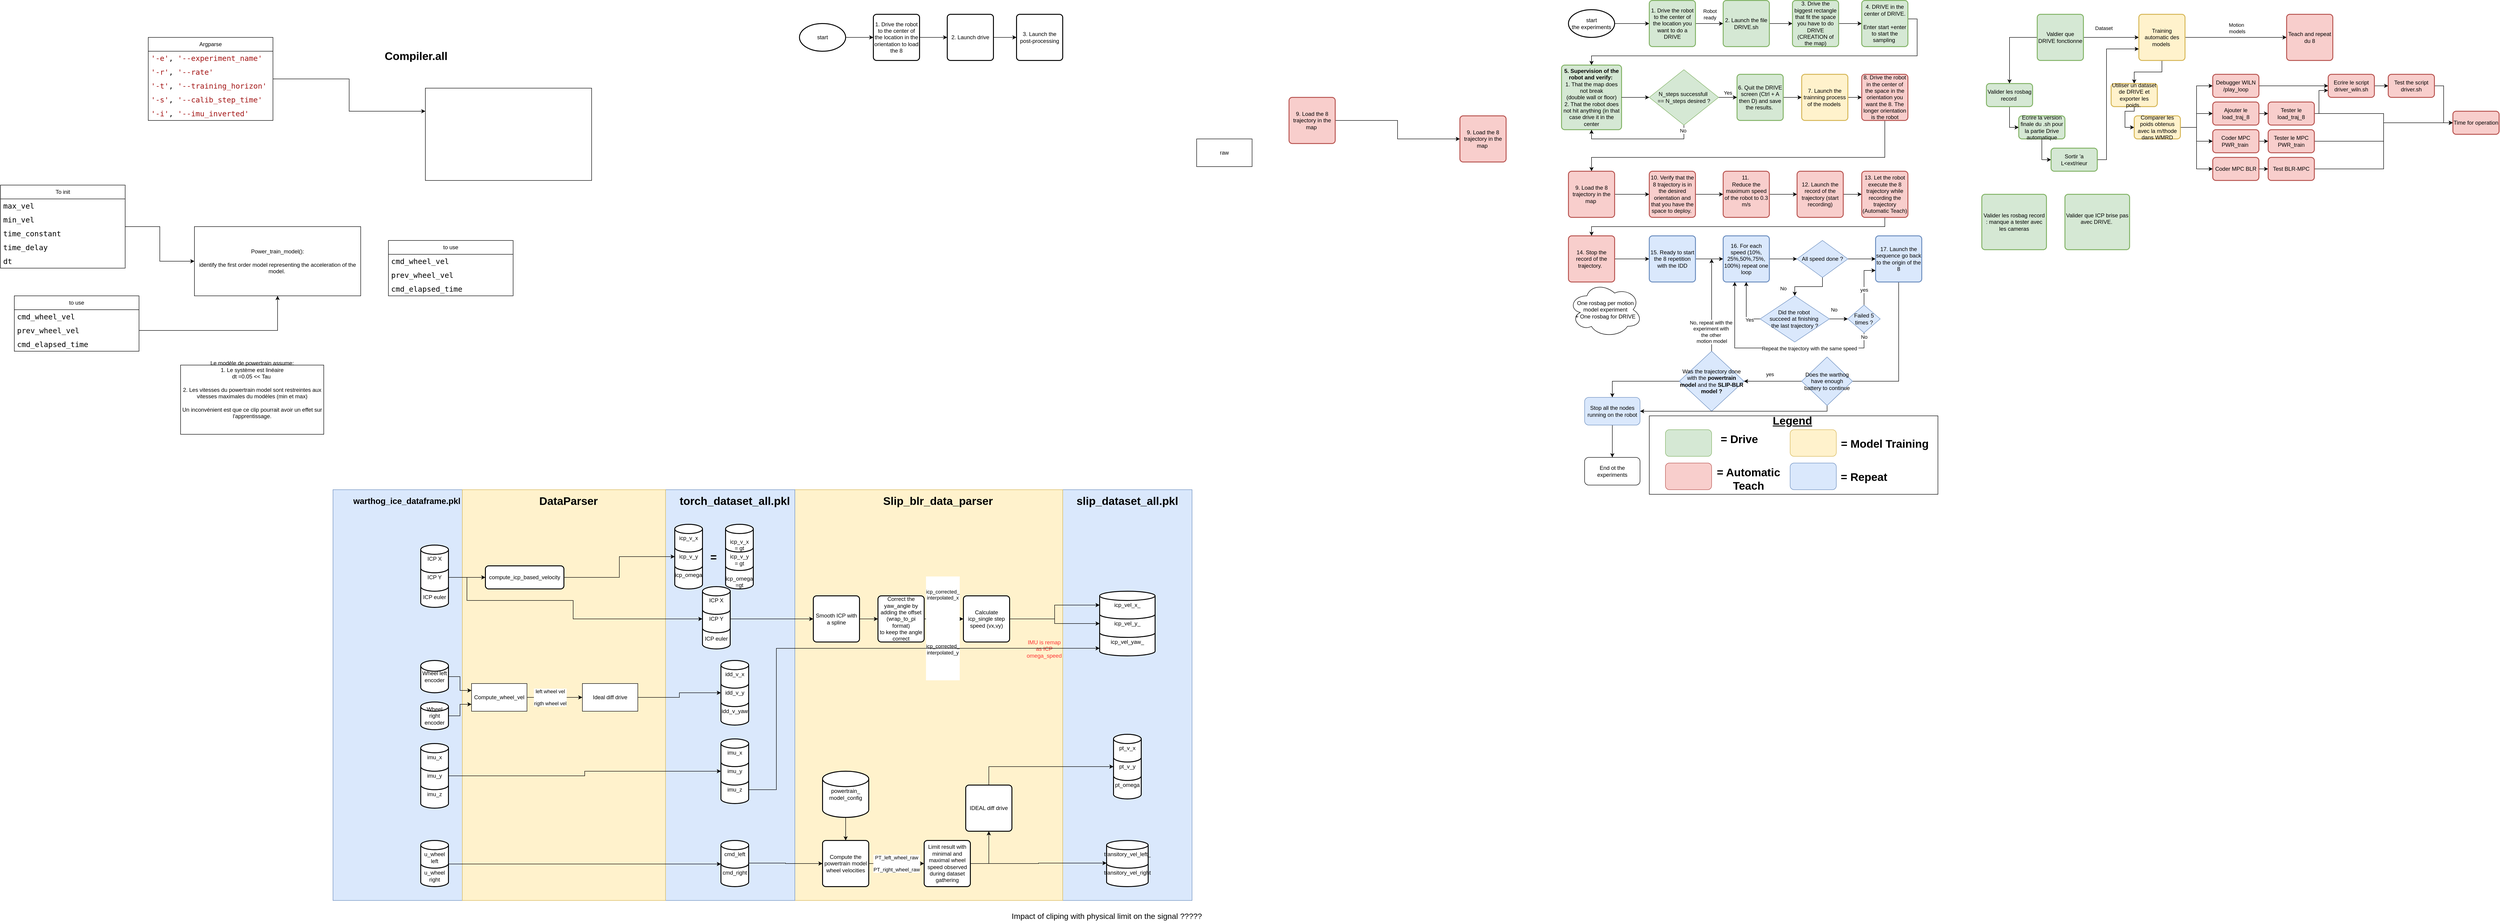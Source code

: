 <mxfile version="24.6.4" type="github">
  <diagram name="Page-1" id="3MiRiedM9orWzfm-fdRs">
    <mxGraphModel dx="2036" dy="1864" grid="1" gridSize="10" guides="1" tooltips="1" connect="1" arrows="1" fold="1" page="1" pageScale="1" pageWidth="850" pageHeight="1100" math="1" shadow="0">
      <root>
        <mxCell id="0" />
        <mxCell id="1" parent="0" />
        <mxCell id="1N3itmzZPWo3uZQeZryr-98" value="" style="group" parent="1" vertex="1" connectable="0">
          <mxGeometry x="100" y="90" width="90" height="770" as="geometry" />
        </mxCell>
        <mxCell id="EkVOCC_H8Kn-4DCEepZw-1" value="" style="rounded=0;whiteSpace=wrap;html=1;fillColor=#dae8fc;strokeColor=#6c8ebf;connectable=0;" parent="1N3itmzZPWo3uZQeZryr-98" vertex="1">
          <mxGeometry x="-190" y="-120" width="280" height="890" as="geometry" />
        </mxCell>
        <mxCell id="1N3itmzZPWo3uZQeZryr-8" value="&lt;br&gt;ICP euler" style="strokeWidth=2;html=1;shape=mxgraph.flowchart.database;whiteSpace=wrap;" parent="1N3itmzZPWo3uZQeZryr-98" vertex="1">
          <mxGeometry y="75" width="60" height="60" as="geometry" />
        </mxCell>
        <mxCell id="1N3itmzZPWo3uZQeZryr-5" value="ICP Y" style="strokeWidth=2;html=1;shape=mxgraph.flowchart.database;whiteSpace=wrap;" parent="1N3itmzZPWo3uZQeZryr-98" vertex="1">
          <mxGeometry y="40" width="60" height="60" as="geometry" />
        </mxCell>
        <mxCell id="1N3itmzZPWo3uZQeZryr-6" value="ICP X" style="strokeWidth=2;html=1;shape=mxgraph.flowchart.database;whiteSpace=wrap;" parent="1N3itmzZPWo3uZQeZryr-98" vertex="1">
          <mxGeometry width="60" height="60" as="geometry" />
        </mxCell>
        <mxCell id="1N3itmzZPWo3uZQeZryr-55" value="&lt;h2&gt;warthog_ice_dataframe.pkl&lt;/h2&gt;" style="text;html=1;align=center;verticalAlign=middle;whiteSpace=wrap;rounded=0;" parent="1N3itmzZPWo3uZQeZryr-98" vertex="1">
          <mxGeometry x="-60" y="-110" width="60" height="30" as="geometry" />
        </mxCell>
        <mxCell id="1N3itmzZPWo3uZQeZryr-128" value="" style="rounded=0;whiteSpace=wrap;html=1;fillColor=#dae8fc;strokeColor=#6c8ebf;connectable=0;" parent="1" vertex="1">
          <mxGeometry x="1490" y="-30" width="280" height="890" as="geometry" />
        </mxCell>
        <mxCell id="1N3itmzZPWo3uZQeZryr-124" value="" style="rounded=0;whiteSpace=wrap;html=1;fillColor=#fff2cc;strokeColor=#d6b656;connectable=0;" parent="1" vertex="1">
          <mxGeometry x="910" y="-30" width="580" height="890" as="geometry" />
        </mxCell>
        <mxCell id="1N3itmzZPWo3uZQeZryr-46" value="" style="rounded=0;whiteSpace=wrap;html=1;fillColor=#dae8fc;strokeColor=#6c8ebf;connectable=0;" parent="1" vertex="1">
          <mxGeometry x="630" y="-30" width="280" height="890" as="geometry" />
        </mxCell>
        <mxCell id="1N3itmzZPWo3uZQeZryr-44" value="" style="rounded=0;whiteSpace=wrap;html=1;fillColor=#fff2cc;strokeColor=#d6b656;connectable=0;" parent="1" vertex="1">
          <mxGeometry x="190" y="-30" width="440" height="890" as="geometry" />
        </mxCell>
        <mxCell id="1N3itmzZPWo3uZQeZryr-26" style="edgeStyle=orthogonalEdgeStyle;rounded=0;orthogonalLoop=1;jettySize=auto;html=1;" parent="1" source="1N3itmzZPWo3uZQeZryr-5" target="1N3itmzZPWo3uZQeZryr-25" edge="1">
          <mxGeometry relative="1" as="geometry" />
        </mxCell>
        <mxCell id="1N3itmzZPWo3uZQeZryr-20" style="edgeStyle=orthogonalEdgeStyle;rounded=0;orthogonalLoop=1;jettySize=auto;html=1;entryX=0;entryY=0.25;entryDx=0;entryDy=0;" parent="1" source="1N3itmzZPWo3uZQeZryr-9" target="1N3itmzZPWo3uZQeZryr-19" edge="1">
          <mxGeometry relative="1" as="geometry" />
        </mxCell>
        <mxCell id="1N3itmzZPWo3uZQeZryr-9" value="Wheel left encoder" style="strokeWidth=2;html=1;shape=mxgraph.flowchart.database;whiteSpace=wrap;" parent="1" vertex="1">
          <mxGeometry x="100" y="340" width="60" height="70" as="geometry" />
        </mxCell>
        <mxCell id="1N3itmzZPWo3uZQeZryr-21" style="edgeStyle=orthogonalEdgeStyle;rounded=0;orthogonalLoop=1;jettySize=auto;html=1;entryX=0;entryY=0.75;entryDx=0;entryDy=0;" parent="1" source="1N3itmzZPWo3uZQeZryr-10" target="1N3itmzZPWo3uZQeZryr-19" edge="1">
          <mxGeometry relative="1" as="geometry" />
        </mxCell>
        <mxCell id="1N3itmzZPWo3uZQeZryr-10" value="Wheel right encoder" style="strokeWidth=2;html=1;shape=mxgraph.flowchart.database;whiteSpace=wrap;" parent="1" vertex="1">
          <mxGeometry x="100" y="430" width="60" height="60" as="geometry" />
        </mxCell>
        <mxCell id="1N3itmzZPWo3uZQeZryr-11" value="Ideal diff drive" style="rounded=0;whiteSpace=wrap;html=1;" parent="1" vertex="1">
          <mxGeometry x="450" y="390" width="120" height="60" as="geometry" />
        </mxCell>
        <mxCell id="1N3itmzZPWo3uZQeZryr-17" value="" style="group" parent="1" vertex="1" connectable="0">
          <mxGeometry x="750" y="340" width="60" height="140" as="geometry" />
        </mxCell>
        <mxCell id="1N3itmzZPWo3uZQeZryr-16" value="idd_v_yaw" style="strokeWidth=2;html=1;shape=mxgraph.flowchart.database;whiteSpace=wrap;" parent="1N3itmzZPWo3uZQeZryr-17" vertex="1">
          <mxGeometry y="80" width="60" height="60" as="geometry" />
        </mxCell>
        <mxCell id="1N3itmzZPWo3uZQeZryr-14" value="idd_v_y" style="strokeWidth=2;html=1;shape=mxgraph.flowchart.database;whiteSpace=wrap;" parent="1N3itmzZPWo3uZQeZryr-17" vertex="1">
          <mxGeometry y="40" width="60" height="60" as="geometry" />
        </mxCell>
        <mxCell id="1N3itmzZPWo3uZQeZryr-15" value="idd_v_x" style="strokeWidth=2;html=1;shape=mxgraph.flowchart.database;whiteSpace=wrap;" parent="1N3itmzZPWo3uZQeZryr-17" vertex="1">
          <mxGeometry width="60" height="60" as="geometry" />
        </mxCell>
        <mxCell id="1N3itmzZPWo3uZQeZryr-18" style="edgeStyle=orthogonalEdgeStyle;rounded=0;orthogonalLoop=1;jettySize=auto;html=1;entryX=0;entryY=0.5;entryDx=0;entryDy=0;entryPerimeter=0;" parent="1" source="1N3itmzZPWo3uZQeZryr-11" target="1N3itmzZPWo3uZQeZryr-14" edge="1">
          <mxGeometry relative="1" as="geometry" />
        </mxCell>
        <mxCell id="1N3itmzZPWo3uZQeZryr-22" style="edgeStyle=orthogonalEdgeStyle;rounded=0;orthogonalLoop=1;jettySize=auto;html=1;" parent="1" source="1N3itmzZPWo3uZQeZryr-19" target="1N3itmzZPWo3uZQeZryr-11" edge="1">
          <mxGeometry relative="1" as="geometry" />
        </mxCell>
        <mxCell id="1N3itmzZPWo3uZQeZryr-23" value="left wheel vel&lt;br&gt;&lt;br&gt;rigth wheel vel" style="edgeLabel;html=1;align=center;verticalAlign=middle;resizable=0;points=[];" parent="1N3itmzZPWo3uZQeZryr-22" vertex="1" connectable="0">
          <mxGeometry x="-0.397" y="1" relative="1" as="geometry">
            <mxPoint x="14" y="1" as="offset" />
          </mxGeometry>
        </mxCell>
        <mxCell id="1N3itmzZPWo3uZQeZryr-19" value="Compute_wheel_vel" style="rounded=0;whiteSpace=wrap;html=1;" parent="1" vertex="1">
          <mxGeometry x="210" y="390" width="120" height="60" as="geometry" />
        </mxCell>
        <mxCell id="1N3itmzZPWo3uZQeZryr-25" value="compute_icp_based_velocity" style="rounded=1;whiteSpace=wrap;html=1;absoluteArcSize=1;arcSize=14;strokeWidth=2;" parent="1" vertex="1">
          <mxGeometry x="240" y="135" width="170" height="50" as="geometry" />
        </mxCell>
        <mxCell id="1N3itmzZPWo3uZQeZryr-29" value="" style="group" parent="1" vertex="1" connectable="0">
          <mxGeometry x="650" y="45" width="60" height="140" as="geometry" />
        </mxCell>
        <mxCell id="1N3itmzZPWo3uZQeZryr-30" value="icp_omega" style="strokeWidth=2;html=1;shape=mxgraph.flowchart.database;whiteSpace=wrap;" parent="1N3itmzZPWo3uZQeZryr-29" vertex="1">
          <mxGeometry y="80" width="60" height="60" as="geometry" />
        </mxCell>
        <mxCell id="1N3itmzZPWo3uZQeZryr-31" value="icp_v_y" style="strokeWidth=2;html=1;shape=mxgraph.flowchart.database;whiteSpace=wrap;" parent="1N3itmzZPWo3uZQeZryr-29" vertex="1">
          <mxGeometry y="40" width="60" height="60" as="geometry" />
        </mxCell>
        <mxCell id="1N3itmzZPWo3uZQeZryr-32" value="icp_v_x" style="strokeWidth=2;html=1;shape=mxgraph.flowchart.database;whiteSpace=wrap;" parent="1N3itmzZPWo3uZQeZryr-29" vertex="1">
          <mxGeometry width="60" height="60" as="geometry" />
        </mxCell>
        <mxCell id="1N3itmzZPWo3uZQeZryr-33" style="edgeStyle=orthogonalEdgeStyle;rounded=0;orthogonalLoop=1;jettySize=auto;html=1;entryX=0;entryY=0.5;entryDx=0;entryDy=0;entryPerimeter=0;" parent="1" source="1N3itmzZPWo3uZQeZryr-25" target="1N3itmzZPWo3uZQeZryr-31" edge="1">
          <mxGeometry relative="1" as="geometry" />
        </mxCell>
        <mxCell id="1N3itmzZPWo3uZQeZryr-35" value="" style="group" parent="1" vertex="1" connectable="0">
          <mxGeometry x="100" y="520" width="60" height="140" as="geometry" />
        </mxCell>
        <mxCell id="1N3itmzZPWo3uZQeZryr-36" value="imu_z" style="strokeWidth=2;html=1;shape=mxgraph.flowchart.database;whiteSpace=wrap;" parent="1N3itmzZPWo3uZQeZryr-35" vertex="1">
          <mxGeometry y="80" width="60" height="60" as="geometry" />
        </mxCell>
        <mxCell id="1N3itmzZPWo3uZQeZryr-37" value="imu_y" style="strokeWidth=2;html=1;shape=mxgraph.flowchart.database;whiteSpace=wrap;" parent="1N3itmzZPWo3uZQeZryr-35" vertex="1">
          <mxGeometry y="40" width="60" height="60" as="geometry" />
        </mxCell>
        <mxCell id="1N3itmzZPWo3uZQeZryr-38" value="imu_x" style="strokeWidth=2;html=1;shape=mxgraph.flowchart.database;whiteSpace=wrap;" parent="1N3itmzZPWo3uZQeZryr-35" vertex="1">
          <mxGeometry width="60" height="60" as="geometry" />
        </mxCell>
        <mxCell id="1N3itmzZPWo3uZQeZryr-39" value="" style="group" parent="1" vertex="1" connectable="0">
          <mxGeometry x="750" y="510" width="60" height="140" as="geometry" />
        </mxCell>
        <mxCell id="1N3itmzZPWo3uZQeZryr-40" value="imu_z" style="strokeWidth=2;html=1;shape=mxgraph.flowchart.database;whiteSpace=wrap;" parent="1N3itmzZPWo3uZQeZryr-39" vertex="1">
          <mxGeometry y="80" width="60" height="60" as="geometry" />
        </mxCell>
        <mxCell id="1N3itmzZPWo3uZQeZryr-41" value="imu_y" style="strokeWidth=2;html=1;shape=mxgraph.flowchart.database;whiteSpace=wrap;" parent="1N3itmzZPWo3uZQeZryr-39" vertex="1">
          <mxGeometry y="40" width="60" height="60" as="geometry" />
        </mxCell>
        <mxCell id="1N3itmzZPWo3uZQeZryr-42" value="imu_x" style="strokeWidth=2;html=1;shape=mxgraph.flowchart.database;whiteSpace=wrap;" parent="1N3itmzZPWo3uZQeZryr-39" vertex="1">
          <mxGeometry width="60" height="60" as="geometry" />
        </mxCell>
        <mxCell id="1N3itmzZPWo3uZQeZryr-43" style="edgeStyle=orthogonalEdgeStyle;rounded=0;orthogonalLoop=1;jettySize=auto;html=1;entryX=0;entryY=0.5;entryDx=0;entryDy=0;entryPerimeter=0;" parent="1" source="1N3itmzZPWo3uZQeZryr-37" target="1N3itmzZPWo3uZQeZryr-41" edge="1">
          <mxGeometry relative="1" as="geometry" />
        </mxCell>
        <mxCell id="1N3itmzZPWo3uZQeZryr-45" value="&lt;h1&gt;DataParser&lt;/h1&gt;" style="text;html=1;align=center;verticalAlign=middle;whiteSpace=wrap;rounded=0;" parent="1" vertex="1">
          <mxGeometry x="390" y="-20" width="60" height="30" as="geometry" />
        </mxCell>
        <mxCell id="1N3itmzZPWo3uZQeZryr-47" value="" style="group" parent="1" vertex="1" connectable="0">
          <mxGeometry x="760" y="45" width="60" height="140" as="geometry" />
        </mxCell>
        <mxCell id="1N3itmzZPWo3uZQeZryr-48" value="&lt;div&gt;&lt;br&gt;&lt;/div&gt;&lt;div&gt;&lt;br&gt;&lt;/div&gt;&lt;div&gt;icp_omega&lt;/div&gt;&lt;div&gt;=gt&lt;/div&gt;" style="strokeWidth=2;html=1;shape=mxgraph.flowchart.database;whiteSpace=wrap;" parent="1N3itmzZPWo3uZQeZryr-47" vertex="1">
          <mxGeometry y="80" width="60" height="60" as="geometry" />
        </mxCell>
        <mxCell id="1N3itmzZPWo3uZQeZryr-49" value="&lt;div&gt;&lt;br&gt;&lt;/div&gt;&lt;div&gt;icp_v_y&lt;/div&gt;&lt;div&gt;= gt&lt;br&gt;&lt;/div&gt;" style="strokeWidth=2;html=1;shape=mxgraph.flowchart.database;whiteSpace=wrap;" parent="1N3itmzZPWo3uZQeZryr-47" vertex="1">
          <mxGeometry y="40" width="60" height="60" as="geometry" />
        </mxCell>
        <mxCell id="1N3itmzZPWo3uZQeZryr-50" value="&lt;div&gt;&lt;br&gt;&lt;/div&gt;&lt;div&gt;&lt;br&gt;&lt;/div&gt;&lt;div&gt;icp_v_x&lt;/div&gt;&lt;div&gt;= gt&lt;br&gt;&lt;/div&gt;" style="strokeWidth=2;html=1;shape=mxgraph.flowchart.database;whiteSpace=wrap;" parent="1N3itmzZPWo3uZQeZryr-47" vertex="1">
          <mxGeometry width="60" height="60" as="geometry" />
        </mxCell>
        <mxCell id="1N3itmzZPWo3uZQeZryr-99" style="edgeStyle=orthogonalEdgeStyle;rounded=0;orthogonalLoop=1;jettySize=auto;html=1;exitX=0.5;exitY=1;exitDx=0;exitDy=0;exitPerimeter=0;" parent="1N3itmzZPWo3uZQeZryr-47" source="1N3itmzZPWo3uZQeZryr-50" target="1N3itmzZPWo3uZQeZryr-50" edge="1">
          <mxGeometry relative="1" as="geometry" />
        </mxCell>
        <mxCell id="1N3itmzZPWo3uZQeZryr-52" value="&lt;h1&gt;=&lt;/h1&gt;" style="text;html=1;align=center;verticalAlign=middle;whiteSpace=wrap;rounded=0;" parent="1" vertex="1">
          <mxGeometry x="704" y="102" width="60" height="30" as="geometry" />
        </mxCell>
        <mxCell id="1N3itmzZPWo3uZQeZryr-53" value="&lt;h1&gt;torch_dataset_all.pkl&lt;/h1&gt;" style="text;html=1;align=center;verticalAlign=middle;whiteSpace=wrap;rounded=0;" parent="1" vertex="1">
          <mxGeometry x="750" y="-20" width="60" height="30" as="geometry" />
        </mxCell>
        <mxCell id="1N3itmzZPWo3uZQeZryr-56" value="" style="group" parent="1" vertex="1" connectable="0">
          <mxGeometry x="100" y="730" width="60" height="140" as="geometry" />
        </mxCell>
        <mxCell id="1N3itmzZPWo3uZQeZryr-58" value="&lt;div&gt;&lt;br&gt;&lt;/div&gt;&lt;div&gt;u_wheel&lt;/div&gt;right" style="strokeWidth=2;html=1;shape=mxgraph.flowchart.database;whiteSpace=wrap;" parent="1N3itmzZPWo3uZQeZryr-56" vertex="1">
          <mxGeometry y="40" width="60" height="60" as="geometry" />
        </mxCell>
        <mxCell id="1N3itmzZPWo3uZQeZryr-59" value="&lt;div&gt;&lt;br&gt;&lt;/div&gt;&lt;div&gt;u_wheel&lt;/div&gt;left" style="strokeWidth=2;html=1;shape=mxgraph.flowchart.database;whiteSpace=wrap;" parent="1N3itmzZPWo3uZQeZryr-56" vertex="1">
          <mxGeometry width="60" height="60" as="geometry" />
        </mxCell>
        <mxCell id="1N3itmzZPWo3uZQeZryr-62" value="" style="group" parent="1" vertex="1" connectable="0">
          <mxGeometry x="750" y="730" width="60" height="140" as="geometry" />
        </mxCell>
        <mxCell id="1N3itmzZPWo3uZQeZryr-67" value="" style="group" parent="1N3itmzZPWo3uZQeZryr-62" vertex="1" connectable="0">
          <mxGeometry width="60" height="100" as="geometry" />
        </mxCell>
        <mxCell id="1N3itmzZPWo3uZQeZryr-63" value="cmd_right" style="strokeWidth=2;html=1;shape=mxgraph.flowchart.database;whiteSpace=wrap;" parent="1N3itmzZPWo3uZQeZryr-67" vertex="1">
          <mxGeometry y="40" width="60" height="60" as="geometry" />
        </mxCell>
        <mxCell id="1N3itmzZPWo3uZQeZryr-65" value="cmd_left" style="strokeWidth=2;html=1;shape=mxgraph.flowchart.database;whiteSpace=wrap;" parent="1N3itmzZPWo3uZQeZryr-67" vertex="1">
          <mxGeometry width="60" height="60" as="geometry" />
        </mxCell>
        <mxCell id="1N3itmzZPWo3uZQeZryr-61" style="edgeStyle=orthogonalEdgeStyle;rounded=0;orthogonalLoop=1;jettySize=auto;html=1;entryX=0;entryY=0.85;entryDx=0;entryDy=0;entryPerimeter=0;exitX=1;exitY=0.85;exitDx=0;exitDy=0;exitPerimeter=0;" parent="1" source="1N3itmzZPWo3uZQeZryr-59" target="1N3itmzZPWo3uZQeZryr-65" edge="1">
          <mxGeometry relative="1" as="geometry">
            <mxPoint x="740" y="780" as="targetPoint" />
          </mxGeometry>
        </mxCell>
        <mxCell id="1N3itmzZPWo3uZQeZryr-72" style="edgeStyle=orthogonalEdgeStyle;rounded=0;orthogonalLoop=1;jettySize=auto;html=1;entryX=0;entryY=0.5;entryDx=0;entryDy=0;" parent="1" source="1N3itmzZPWo3uZQeZryr-66" target="1N3itmzZPWo3uZQeZryr-71" edge="1">
          <mxGeometry relative="1" as="geometry" />
        </mxCell>
        <mxCell id="1N3itmzZPWo3uZQeZryr-73" value="PT_left_wheel_raw&lt;br&gt;&lt;br&gt;PT_right_wheel_raw" style="edgeLabel;html=1;align=center;verticalAlign=middle;resizable=0;points=[];" parent="1N3itmzZPWo3uZQeZryr-72" vertex="1" connectable="0">
          <mxGeometry x="-0.648" y="1" relative="1" as="geometry">
            <mxPoint x="39" y="1" as="offset" />
          </mxGeometry>
        </mxCell>
        <mxCell id="1N3itmzZPWo3uZQeZryr-66" value="Compute the powertrain model wheel velocities" style="rounded=1;whiteSpace=wrap;html=1;absoluteArcSize=1;arcSize=14;strokeWidth=2;" parent="1" vertex="1">
          <mxGeometry x="970" y="730" width="100" height="100" as="geometry" />
        </mxCell>
        <mxCell id="1N3itmzZPWo3uZQeZryr-68" style="edgeStyle=orthogonalEdgeStyle;rounded=0;orthogonalLoop=1;jettySize=auto;html=1;exitX=1;exitY=0.15;exitDx=0;exitDy=0;exitPerimeter=0;" parent="1" source="1N3itmzZPWo3uZQeZryr-63" target="1N3itmzZPWo3uZQeZryr-66" edge="1">
          <mxGeometry relative="1" as="geometry" />
        </mxCell>
        <mxCell id="1N3itmzZPWo3uZQeZryr-70" style="edgeStyle=orthogonalEdgeStyle;rounded=0;orthogonalLoop=1;jettySize=auto;html=1;entryX=0.5;entryY=0;entryDx=0;entryDy=0;" parent="1" source="1N3itmzZPWo3uZQeZryr-69" target="1N3itmzZPWo3uZQeZryr-66" edge="1">
          <mxGeometry relative="1" as="geometry" />
        </mxCell>
        <mxCell id="1N3itmzZPWo3uZQeZryr-69" value="powertrain_&lt;br&gt;model_config" style="strokeWidth=2;html=1;shape=mxgraph.flowchart.database;whiteSpace=wrap;" parent="1" vertex="1">
          <mxGeometry x="970" y="580" width="100" height="100" as="geometry" />
        </mxCell>
        <mxCell id="1N3itmzZPWo3uZQeZryr-84" style="edgeStyle=orthogonalEdgeStyle;rounded=0;orthogonalLoop=1;jettySize=auto;html=1;entryX=0.5;entryY=1;entryDx=0;entryDy=0;exitX=1;exitY=0.5;exitDx=0;exitDy=0;" parent="1" source="1N3itmzZPWo3uZQeZryr-71" target="1N3itmzZPWo3uZQeZryr-83" edge="1">
          <mxGeometry relative="1" as="geometry" />
        </mxCell>
        <mxCell id="1N3itmzZPWo3uZQeZryr-71" value="Limit result with minimal and maximal wheel speed observed during dataset gathering" style="rounded=1;whiteSpace=wrap;html=1;absoluteArcSize=1;arcSize=14;strokeWidth=2;" parent="1" vertex="1">
          <mxGeometry x="1190" y="730" width="100" height="100" as="geometry" />
        </mxCell>
        <mxCell id="1N3itmzZPWo3uZQeZryr-74" value="" style="group" parent="1" vertex="1" connectable="0">
          <mxGeometry x="1570" y="730" width="90" height="140" as="geometry" />
        </mxCell>
        <mxCell id="1N3itmzZPWo3uZQeZryr-75" value="" style="group" parent="1N3itmzZPWo3uZQeZryr-74" vertex="1" connectable="0">
          <mxGeometry width="90" height="100" as="geometry" />
        </mxCell>
        <mxCell id="1N3itmzZPWo3uZQeZryr-80" value="" style="group" parent="1N3itmzZPWo3uZQeZryr-75" vertex="1" connectable="0">
          <mxGeometry x="15" width="90" height="100" as="geometry" />
        </mxCell>
        <mxCell id="1N3itmzZPWo3uZQeZryr-76" value="transitory_vel_right" style="strokeWidth=2;html=1;shape=mxgraph.flowchart.database;whiteSpace=wrap;" parent="1N3itmzZPWo3uZQeZryr-80" vertex="1">
          <mxGeometry y="40" width="90" height="60" as="geometry" />
        </mxCell>
        <mxCell id="1N3itmzZPWo3uZQeZryr-77" value="transitory_vel_left_" style="strokeWidth=2;html=1;shape=mxgraph.flowchart.database;whiteSpace=wrap;" parent="1N3itmzZPWo3uZQeZryr-80" vertex="1">
          <mxGeometry width="90" height="60" as="geometry" />
        </mxCell>
        <mxCell id="1N3itmzZPWo3uZQeZryr-79" style="edgeStyle=orthogonalEdgeStyle;rounded=0;orthogonalLoop=1;jettySize=auto;html=1;exitX=0.5;exitY=1;exitDx=0;exitDy=0;exitPerimeter=0;" parent="1N3itmzZPWo3uZQeZryr-80" source="1N3itmzZPWo3uZQeZryr-77" target="1N3itmzZPWo3uZQeZryr-77" edge="1">
          <mxGeometry relative="1" as="geometry" />
        </mxCell>
        <mxCell id="1N3itmzZPWo3uZQeZryr-82" style="edgeStyle=orthogonalEdgeStyle;rounded=0;orthogonalLoop=1;jettySize=auto;html=1;entryX=0;entryY=0.15;entryDx=0;entryDy=0;entryPerimeter=0;" parent="1" source="1N3itmzZPWo3uZQeZryr-71" target="1N3itmzZPWo3uZQeZryr-76" edge="1">
          <mxGeometry relative="1" as="geometry" />
        </mxCell>
        <mxCell id="1N3itmzZPWo3uZQeZryr-83" value="IDEAL diff drive" style="rounded=1;whiteSpace=wrap;html=1;absoluteArcSize=1;arcSize=14;strokeWidth=2;" parent="1" vertex="1">
          <mxGeometry x="1280" y="610" width="100" height="100" as="geometry" />
        </mxCell>
        <mxCell id="1N3itmzZPWo3uZQeZryr-92" value="" style="group" parent="1" vertex="1" connectable="0">
          <mxGeometry x="1600" y="500" width="60" height="140" as="geometry" />
        </mxCell>
        <mxCell id="1N3itmzZPWo3uZQeZryr-93" value="pt_omega" style="strokeWidth=2;html=1;shape=mxgraph.flowchart.database;whiteSpace=wrap;" parent="1N3itmzZPWo3uZQeZryr-92" vertex="1">
          <mxGeometry y="80" width="60" height="60" as="geometry" />
        </mxCell>
        <mxCell id="1N3itmzZPWo3uZQeZryr-94" value="pt_v_y" style="strokeWidth=2;html=1;shape=mxgraph.flowchart.database;whiteSpace=wrap;" parent="1N3itmzZPWo3uZQeZryr-92" vertex="1">
          <mxGeometry y="40" width="60" height="60" as="geometry" />
        </mxCell>
        <mxCell id="1N3itmzZPWo3uZQeZryr-95" value="pt_v_x" style="strokeWidth=2;html=1;shape=mxgraph.flowchart.database;whiteSpace=wrap;" parent="1N3itmzZPWo3uZQeZryr-92" vertex="1">
          <mxGeometry width="60" height="60" as="geometry" />
        </mxCell>
        <mxCell id="1N3itmzZPWo3uZQeZryr-96" style="edgeStyle=orthogonalEdgeStyle;rounded=0;orthogonalLoop=1;jettySize=auto;html=1;entryX=0;entryY=0.5;entryDx=0;entryDy=0;entryPerimeter=0;exitX=0.5;exitY=0;exitDx=0;exitDy=0;" parent="1" source="1N3itmzZPWo3uZQeZryr-83" target="1N3itmzZPWo3uZQeZryr-94" edge="1">
          <mxGeometry relative="1" as="geometry">
            <mxPoint x="1330.04" y="590" as="sourcePoint" />
            <Array as="points">
              <mxPoint x="1330" y="570" />
            </Array>
          </mxGeometry>
        </mxCell>
        <mxCell id="1N3itmzZPWo3uZQeZryr-97" value="Impact of cliping with physical limit on the signal ?????" style="text;html=1;align=center;verticalAlign=middle;resizable=0;points=[];autosize=1;strokeColor=none;fillColor=none;fontSize=17;" parent="1" vertex="1">
          <mxGeometry x="1370" y="880" width="430" height="30" as="geometry" />
        </mxCell>
        <mxCell id="1N3itmzZPWo3uZQeZryr-101" value="" style="group" parent="1" vertex="1" connectable="0">
          <mxGeometry x="710" y="180" width="60" height="135" as="geometry" />
        </mxCell>
        <mxCell id="1N3itmzZPWo3uZQeZryr-102" value="&lt;br&gt;ICP euler" style="strokeWidth=2;html=1;shape=mxgraph.flowchart.database;whiteSpace=wrap;" parent="1N3itmzZPWo3uZQeZryr-101" vertex="1">
          <mxGeometry y="75" width="60" height="60" as="geometry" />
        </mxCell>
        <mxCell id="1N3itmzZPWo3uZQeZryr-104" value="ICP Y" style="strokeWidth=2;html=1;shape=mxgraph.flowchart.database;whiteSpace=wrap;" parent="1N3itmzZPWo3uZQeZryr-101" vertex="1">
          <mxGeometry y="40" width="60" height="60" as="geometry" />
        </mxCell>
        <mxCell id="1N3itmzZPWo3uZQeZryr-105" value="ICP X" style="strokeWidth=2;html=1;shape=mxgraph.flowchart.database;whiteSpace=wrap;" parent="1N3itmzZPWo3uZQeZryr-101" vertex="1">
          <mxGeometry width="60" height="60" as="geometry" />
        </mxCell>
        <mxCell id="1N3itmzZPWo3uZQeZryr-100" style="edgeStyle=orthogonalEdgeStyle;rounded=0;orthogonalLoop=1;jettySize=auto;html=1;exitX=1;exitY=0.5;exitDx=0;exitDy=0;exitPerimeter=0;entryX=0;entryY=0.5;entryDx=0;entryDy=0;entryPerimeter=0;" parent="1" source="1N3itmzZPWo3uZQeZryr-5" target="1N3itmzZPWo3uZQeZryr-104" edge="1">
          <mxGeometry relative="1" as="geometry">
            <mxPoint x="680" y="210" as="targetPoint" />
            <Array as="points">
              <mxPoint x="200" y="160" />
              <mxPoint x="200" y="210" />
              <mxPoint x="430" y="210" />
              <mxPoint x="430" y="250" />
            </Array>
          </mxGeometry>
        </mxCell>
        <mxCell id="1N3itmzZPWo3uZQeZryr-109" style="edgeStyle=orthogonalEdgeStyle;rounded=0;orthogonalLoop=1;jettySize=auto;html=1;entryX=0;entryY=0.5;entryDx=0;entryDy=0;" parent="1" source="1N3itmzZPWo3uZQeZryr-106" target="1N3itmzZPWo3uZQeZryr-108" edge="1">
          <mxGeometry relative="1" as="geometry" />
        </mxCell>
        <mxCell id="1N3itmzZPWo3uZQeZryr-106" value="Smooth ICP with a spline " style="rounded=1;whiteSpace=wrap;html=1;absoluteArcSize=1;arcSize=14;strokeWidth=2;" parent="1" vertex="1">
          <mxGeometry x="950" y="200" width="100" height="100" as="geometry" />
        </mxCell>
        <mxCell id="1N3itmzZPWo3uZQeZryr-107" style="edgeStyle=orthogonalEdgeStyle;rounded=0;orthogonalLoop=1;jettySize=auto;html=1;" parent="1" source="1N3itmzZPWo3uZQeZryr-104" target="1N3itmzZPWo3uZQeZryr-106" edge="1">
          <mxGeometry relative="1" as="geometry" />
        </mxCell>
        <mxCell id="1N3itmzZPWo3uZQeZryr-118" value="&lt;div&gt;&lt;br&gt;&lt;/div&gt;&lt;div&gt;&lt;br&gt;&lt;/div&gt;&lt;div&gt;icp_corrected_&lt;/div&gt;&lt;div&gt;interpolated_x&lt;/div&gt;&lt;div&gt;&lt;br&gt;&lt;br&gt;&lt;/div&gt;&lt;br&gt;&lt;br&gt;&lt;div&gt;&lt;br&gt;&lt;/div&gt;&lt;div&gt;&lt;br&gt;&lt;/div&gt;&lt;div&gt;&lt;br&gt;&lt;/div&gt;&lt;div&gt;icp_corrected_&lt;/div&gt;&lt;div&gt;interpolated_y&lt;/div&gt;&lt;div&gt;&lt;br&gt;&lt;br&gt;&lt;br&gt;&lt;br&gt;&lt;/div&gt;" style="edgeStyle=orthogonalEdgeStyle;rounded=0;orthogonalLoop=1;jettySize=auto;html=1;" parent="1" source="1N3itmzZPWo3uZQeZryr-108" target="1N3itmzZPWo3uZQeZryr-117" edge="1">
          <mxGeometry x="-0.059" y="-20" relative="1" as="geometry">
            <mxPoint as="offset" />
          </mxGeometry>
        </mxCell>
        <mxCell id="1N3itmzZPWo3uZQeZryr-108" value="&lt;div&gt;Correct the yaw_angle by adding the offset (wrap_to_pi format)&lt;/div&gt;&lt;div&gt;to keep the angle correct&lt;br&gt; &lt;/div&gt;" style="rounded=1;whiteSpace=wrap;html=1;absoluteArcSize=1;arcSize=14;strokeWidth=2;" parent="1" vertex="1">
          <mxGeometry x="1090" y="200" width="100" height="100" as="geometry" />
        </mxCell>
        <mxCell id="1N3itmzZPWo3uZQeZryr-110" value="" style="group" parent="1" vertex="1" connectable="0">
          <mxGeometry x="1570" y="190" width="120" height="140" as="geometry" />
        </mxCell>
        <mxCell id="1N3itmzZPWo3uZQeZryr-111" value="icp_vel_yaw_" style="strokeWidth=2;html=1;shape=mxgraph.flowchart.database;whiteSpace=wrap;" parent="1N3itmzZPWo3uZQeZryr-110" vertex="1">
          <mxGeometry y="80" width="120" height="60" as="geometry" />
        </mxCell>
        <mxCell id="1N3itmzZPWo3uZQeZryr-112" value="icp_vel_y_" style="strokeWidth=2;html=1;shape=mxgraph.flowchart.database;whiteSpace=wrap;" parent="1N3itmzZPWo3uZQeZryr-110" vertex="1">
          <mxGeometry y="40" width="120" height="60" as="geometry" />
        </mxCell>
        <mxCell id="1N3itmzZPWo3uZQeZryr-113" value="icp_vel_x_" style="strokeWidth=2;html=1;shape=mxgraph.flowchart.database;whiteSpace=wrap;" parent="1N3itmzZPWo3uZQeZryr-110" vertex="1">
          <mxGeometry width="120" height="60" as="geometry" />
        </mxCell>
        <mxCell id="1N3itmzZPWo3uZQeZryr-114" style="edgeStyle=orthogonalEdgeStyle;rounded=0;orthogonalLoop=1;jettySize=auto;html=1;exitX=0.5;exitY=1;exitDx=0;exitDy=0;exitPerimeter=0;" parent="1N3itmzZPWo3uZQeZryr-110" source="1N3itmzZPWo3uZQeZryr-113" target="1N3itmzZPWo3uZQeZryr-113" edge="1">
          <mxGeometry relative="1" as="geometry" />
        </mxCell>
        <mxCell id="1N3itmzZPWo3uZQeZryr-120" style="edgeStyle=orthogonalEdgeStyle;rounded=0;orthogonalLoop=1;jettySize=auto;html=1;" parent="1" source="1N3itmzZPWo3uZQeZryr-117" target="1N3itmzZPWo3uZQeZryr-112" edge="1">
          <mxGeometry relative="1" as="geometry" />
        </mxCell>
        <mxCell id="1N3itmzZPWo3uZQeZryr-117" value="Calculate icp_single step speed (vx,vy)" style="rounded=1;whiteSpace=wrap;html=1;absoluteArcSize=1;arcSize=14;strokeWidth=2;" parent="1" vertex="1">
          <mxGeometry x="1275" y="200" width="100" height="100" as="geometry" />
        </mxCell>
        <mxCell id="1N3itmzZPWo3uZQeZryr-119" style="edgeStyle=orthogonalEdgeStyle;rounded=0;orthogonalLoop=1;jettySize=auto;html=1;entryX=0;entryY=0.5;entryDx=0;entryDy=0;entryPerimeter=0;" parent="1" source="1N3itmzZPWo3uZQeZryr-117" target="1N3itmzZPWo3uZQeZryr-113" edge="1">
          <mxGeometry relative="1" as="geometry" />
        </mxCell>
        <mxCell id="1N3itmzZPWo3uZQeZryr-122" value="IMU is remap as ICP omega_speed" style="text;html=1;align=center;verticalAlign=middle;whiteSpace=wrap;rounded=0;fontColor=#FF3333;" parent="1" vertex="1">
          <mxGeometry x="1420" y="300" width="60" height="30" as="geometry" />
        </mxCell>
        <mxCell id="1N3itmzZPWo3uZQeZryr-123" style="edgeStyle=orthogonalEdgeStyle;rounded=0;orthogonalLoop=1;jettySize=auto;html=1;entryX=0;entryY=0.728;entryDx=0;entryDy=0;entryPerimeter=0;" parent="1" source="1N3itmzZPWo3uZQeZryr-40" target="1N3itmzZPWo3uZQeZryr-111" edge="1">
          <mxGeometry relative="1" as="geometry">
            <Array as="points">
              <mxPoint x="870" y="620" />
              <mxPoint x="870" y="314" />
            </Array>
          </mxGeometry>
        </mxCell>
        <mxCell id="1N3itmzZPWo3uZQeZryr-125" value="&lt;h1&gt;Slip_blr_data_parser&lt;/h1&gt;" style="text;html=1;align=center;verticalAlign=middle;whiteSpace=wrap;rounded=0;" parent="1" vertex="1">
          <mxGeometry x="1190" y="-20" width="60" height="30" as="geometry" />
        </mxCell>
        <mxCell id="1N3itmzZPWo3uZQeZryr-129" value="&lt;h1&gt;slip_dataset_all.pkl&lt;/h1&gt;" style="text;html=1;align=center;verticalAlign=middle;whiteSpace=wrap;rounded=0;" parent="1" vertex="1">
          <mxGeometry x="1600" y="-20" width="60" height="30" as="geometry" />
        </mxCell>
        <mxCell id="vStoJOlkjI1H_8jb6yWU-1" value="&lt;h1 style=&quot;margin-top: 0px;&quot;&gt;Compiler.all&lt;/h1&gt;&lt;p&gt;&lt;br&gt;&lt;/p&gt;" style="text;html=1;whiteSpace=wrap;overflow=hidden;rounded=0;" parent="1" vertex="1">
          <mxGeometry x="20" y="-990" width="150" height="30" as="geometry" />
        </mxCell>
        <mxCell id="vStoJOlkjI1H_8jb6yWU-2" value="" style="rounded=0;whiteSpace=wrap;html=1;" parent="1" vertex="1">
          <mxGeometry x="110" y="-900" width="360" height="200" as="geometry" />
        </mxCell>
        <mxCell id="vStoJOlkjI1H_8jb6yWU-10" style="edgeStyle=orthogonalEdgeStyle;rounded=0;orthogonalLoop=1;jettySize=auto;html=1;entryX=0;entryY=0.25;entryDx=0;entryDy=0;" parent="1" source="vStoJOlkjI1H_8jb6yWU-4" target="vStoJOlkjI1H_8jb6yWU-2" edge="1">
          <mxGeometry relative="1" as="geometry" />
        </mxCell>
        <mxCell id="vStoJOlkjI1H_8jb6yWU-4" value="Argparse" style="swimlane;fontStyle=0;childLayout=stackLayout;horizontal=1;startSize=30;horizontalStack=0;resizeParent=1;resizeParentMax=0;resizeLast=0;collapsible=1;marginBottom=0;whiteSpace=wrap;html=1;" parent="1" vertex="1">
          <mxGeometry x="-490" y="-1010" width="270" height="180" as="geometry" />
        </mxCell>
        <mxCell id="vStoJOlkjI1H_8jb6yWU-5" value="&lt;div style=&quot;color: #000000;background-color: #ffffff;font-family: &#39;Droid Sans Mono&#39;, &#39;monospace&#39;, monospace;font-weight: normal;font-size: 16px;line-height: 22px;white-space: pre;&quot;&gt;&lt;div&gt;&lt;span style=&quot;color: #a31515;&quot;&gt;&#39;-e&#39;&lt;/span&gt;&lt;span style=&quot;color: #000000;&quot;&gt;, &lt;/span&gt;&lt;span style=&quot;color: #a31515;&quot;&gt;&#39;--experiment_name&#39;&lt;/span&gt;&lt;/div&gt;&lt;/div&gt;" style="text;strokeColor=none;fillColor=none;align=left;verticalAlign=middle;spacingLeft=4;spacingRight=4;overflow=hidden;points=[[0,0.5],[1,0.5]];portConstraint=eastwest;rotatable=0;whiteSpace=wrap;html=1;" parent="vStoJOlkjI1H_8jb6yWU-4" vertex="1">
          <mxGeometry y="30" width="270" height="30" as="geometry" />
        </mxCell>
        <mxCell id="vStoJOlkjI1H_8jb6yWU-6" value="&lt;div style=&quot;color: #000000;background-color: #ffffff;font-family: &#39;Droid Sans Mono&#39;, &#39;monospace&#39;, monospace;font-weight: normal;font-size: 16px;line-height: 22px;white-space: pre;&quot;&gt;&lt;div&gt;&lt;span style=&quot;color: #a31515;&quot;&gt;&#39;-r&#39;&lt;/span&gt;&lt;span style=&quot;color: #000000;&quot;&gt;, &lt;/span&gt;&lt;span style=&quot;color: #a31515;&quot;&gt;&#39;--rate&#39;&lt;/span&gt;&lt;/div&gt;&lt;/div&gt;" style="text;strokeColor=none;fillColor=none;align=left;verticalAlign=middle;spacingLeft=4;spacingRight=4;overflow=hidden;points=[[0,0.5],[1,0.5]];portConstraint=eastwest;rotatable=0;whiteSpace=wrap;html=1;" parent="vStoJOlkjI1H_8jb6yWU-4" vertex="1">
          <mxGeometry y="60" width="270" height="30" as="geometry" />
        </mxCell>
        <mxCell id="vStoJOlkjI1H_8jb6yWU-7" value="&lt;div style=&quot;color: #000000;background-color: #ffffff;font-family: &#39;Droid Sans Mono&#39;, &#39;monospace&#39;, monospace;font-weight: normal;font-size: 16px;line-height: 22px;white-space: pre;&quot;&gt;&lt;div&gt;&lt;span style=&quot;color: #a31515;&quot;&gt;&#39;-t&#39;&lt;/span&gt;&lt;span style=&quot;color: #000000;&quot;&gt;, &lt;/span&gt;&lt;span style=&quot;color: #a31515;&quot;&gt;&#39;--training_horizon&#39;&lt;/span&gt;&lt;/div&gt;&lt;/div&gt;" style="text;strokeColor=none;fillColor=none;align=left;verticalAlign=middle;spacingLeft=4;spacingRight=4;overflow=hidden;points=[[0,0.5],[1,0.5]];portConstraint=eastwest;rotatable=0;whiteSpace=wrap;html=1;" parent="vStoJOlkjI1H_8jb6yWU-4" vertex="1">
          <mxGeometry y="90" width="270" height="30" as="geometry" />
        </mxCell>
        <mxCell id="vStoJOlkjI1H_8jb6yWU-8" value="&lt;div style=&quot;color: #000000;background-color: #ffffff;font-family: &#39;Droid Sans Mono&#39;, &#39;monospace&#39;, monospace;font-weight: normal;font-size: 16px;line-height: 22px;white-space: pre;&quot;&gt;&lt;div&gt;&lt;span style=&quot;color: #a31515;&quot;&gt;&#39;-s&#39;&lt;/span&gt;&lt;span style=&quot;color: #000000;&quot;&gt;, &lt;/span&gt;&lt;span style=&quot;color: #a31515;&quot;&gt;&#39;--calib_step_time&#39;&lt;/span&gt;&lt;/div&gt;&lt;/div&gt;" style="text;strokeColor=none;fillColor=none;align=left;verticalAlign=middle;spacingLeft=4;spacingRight=4;overflow=hidden;points=[[0,0.5],[1,0.5]];portConstraint=eastwest;rotatable=0;whiteSpace=wrap;html=1;" parent="vStoJOlkjI1H_8jb6yWU-4" vertex="1">
          <mxGeometry y="120" width="270" height="30" as="geometry" />
        </mxCell>
        <mxCell id="vStoJOlkjI1H_8jb6yWU-9" value="&lt;div style=&quot;color: #000000;background-color: #ffffff;font-family: &#39;Droid Sans Mono&#39;, &#39;monospace&#39;, monospace;font-weight: normal;font-size: 16px;line-height: 22px;white-space: pre;&quot;&gt;&lt;div&gt;&lt;span style=&quot;color: #a31515;&quot;&gt;&#39;-i&#39;&lt;/span&gt;&lt;span style=&quot;color: #000000;&quot;&gt;, &lt;/span&gt;&lt;span style=&quot;color: #a31515;&quot;&gt;&#39;--imu_inverted&#39;&lt;/span&gt;&lt;/div&gt;&lt;/div&gt;" style="text;strokeColor=none;fillColor=none;align=left;verticalAlign=middle;spacingLeft=4;spacingRight=4;overflow=hidden;points=[[0,0.5],[1,0.5]];portConstraint=eastwest;rotatable=0;whiteSpace=wrap;html=1;" parent="vStoJOlkjI1H_8jb6yWU-4" vertex="1">
          <mxGeometry y="150" width="270" height="30" as="geometry" />
        </mxCell>
        <mxCell id="vStoJOlkjI1H_8jb6yWU-11" value="&lt;div&gt;Le modèle de powertrain assume: &lt;br&gt;&lt;/div&gt;&lt;div&gt;1. Le système est linéaire &lt;br&gt;&lt;/div&gt;&lt;div&gt;dt =0.05 &amp;lt;&amp;lt; Tau&amp;nbsp;&lt;/div&gt;&lt;div&gt;&lt;br&gt;&lt;/div&gt;&lt;div&gt;2. Les vitesses du powertrain model sont restreintes aux vitesses maximales du modèles (min et max)&lt;/div&gt;&lt;div&gt;&lt;br&gt;Un inconvénient est que ce clip pourrait avoir un effet sur l&#39;apprentissage. &lt;br&gt;&lt;/div&gt;&lt;div&gt;&lt;br&gt;&lt;/div&gt;&lt;div&gt;&lt;br&gt;&lt;/div&gt;&lt;div&gt;&lt;br&gt;&lt;/div&gt;" style="rounded=0;whiteSpace=wrap;html=1;" parent="1" vertex="1">
          <mxGeometry x="-420" y="-300" width="310" height="150" as="geometry" />
        </mxCell>
        <mxCell id="_eBxwl0XhEULFbf9w6uF-1" value="Power_train_model():&lt;div&gt;&lt;br&gt;&lt;/div&gt;&lt;div&gt;identify the first order model representing the acceleration of the model.&amp;nbsp;&lt;/div&gt;" style="rounded=0;whiteSpace=wrap;html=1;" parent="1" vertex="1">
          <mxGeometry x="-390" y="-600" width="360" height="150" as="geometry" />
        </mxCell>
        <mxCell id="_eBxwl0XhEULFbf9w6uF-2" value="to use" style="swimlane;fontStyle=0;childLayout=stackLayout;horizontal=1;startSize=30;horizontalStack=0;resizeParent=1;resizeParentMax=0;resizeLast=0;collapsible=1;marginBottom=0;whiteSpace=wrap;html=1;" parent="1" vertex="1">
          <mxGeometry x="-780" y="-450" width="270" height="120" as="geometry" />
        </mxCell>
        <mxCell id="_eBxwl0XhEULFbf9w6uF-3" value="&lt;div style=&quot;color: #000000;background-color: #ffffff;font-family: &#39;Droid Sans Mono&#39;, &#39;monospace&#39;, monospace;font-weight: normal;font-size: 16px;line-height: 22px;white-space: pre;&quot;&gt;&lt;div style=&quot;line-height: 22px;&quot;&gt;cmd_wheel_vel&lt;/div&gt;&lt;/div&gt;" style="text;strokeColor=none;fillColor=none;align=left;verticalAlign=middle;spacingLeft=4;spacingRight=4;overflow=hidden;points=[[0,0.5],[1,0.5]];portConstraint=eastwest;rotatable=0;whiteSpace=wrap;html=1;" parent="_eBxwl0XhEULFbf9w6uF-2" vertex="1">
          <mxGeometry y="30" width="270" height="30" as="geometry" />
        </mxCell>
        <mxCell id="_eBxwl0XhEULFbf9w6uF-4" value="&lt;div style=&quot;color: #000000;background-color: #ffffff;font-family: &#39;Droid Sans Mono&#39;, &#39;monospace&#39;, monospace;font-weight: normal;font-size: 16px;line-height: 22px;white-space: pre;&quot;&gt;&lt;div style=&quot;line-height: 22px;&quot;&gt;prev_wheel_vel&lt;/div&gt;&lt;/div&gt;" style="text;strokeColor=none;fillColor=none;align=left;verticalAlign=middle;spacingLeft=4;spacingRight=4;overflow=hidden;points=[[0,0.5],[1,0.5]];portConstraint=eastwest;rotatable=0;whiteSpace=wrap;html=1;" parent="_eBxwl0XhEULFbf9w6uF-2" vertex="1">
          <mxGeometry y="60" width="270" height="30" as="geometry" />
        </mxCell>
        <mxCell id="_eBxwl0XhEULFbf9w6uF-5" value="&lt;div style=&quot;color: #000000;background-color: #ffffff;font-family: &#39;Droid Sans Mono&#39;, &#39;monospace&#39;, monospace;font-weight: normal;font-size: 16px;line-height: 22px;white-space: pre;&quot;&gt;&lt;div style=&quot;line-height: 22px;&quot;&gt;cmd_elapsed_time&lt;/div&gt;&lt;/div&gt;" style="text;strokeColor=none;fillColor=none;align=left;verticalAlign=middle;spacingLeft=4;spacingRight=4;overflow=hidden;points=[[0,0.5],[1,0.5]];portConstraint=eastwest;rotatable=0;whiteSpace=wrap;html=1;" parent="_eBxwl0XhEULFbf9w6uF-2" vertex="1">
          <mxGeometry y="90" width="270" height="30" as="geometry" />
        </mxCell>
        <mxCell id="_eBxwl0XhEULFbf9w6uF-8" style="edgeStyle=orthogonalEdgeStyle;rounded=0;orthogonalLoop=1;jettySize=auto;html=1;" parent="1" source="_eBxwl0XhEULFbf9w6uF-4" target="_eBxwl0XhEULFbf9w6uF-1" edge="1">
          <mxGeometry relative="1" as="geometry" />
        </mxCell>
        <mxCell id="_eBxwl0XhEULFbf9w6uF-9" value="to use" style="swimlane;fontStyle=0;childLayout=stackLayout;horizontal=1;startSize=30;horizontalStack=0;resizeParent=1;resizeParentMax=0;resizeLast=0;collapsible=1;marginBottom=0;whiteSpace=wrap;html=1;" parent="1" vertex="1">
          <mxGeometry x="30" y="-570" width="270" height="120" as="geometry" />
        </mxCell>
        <mxCell id="_eBxwl0XhEULFbf9w6uF-10" value="&lt;div style=&quot;color: #000000;background-color: #ffffff;font-family: &#39;Droid Sans Mono&#39;, &#39;monospace&#39;, monospace;font-weight: normal;font-size: 16px;line-height: 22px;white-space: pre;&quot;&gt;&lt;div style=&quot;line-height: 22px;&quot;&gt;cmd_wheel_vel&lt;/div&gt;&lt;/div&gt;" style="text;strokeColor=none;fillColor=none;align=left;verticalAlign=middle;spacingLeft=4;spacingRight=4;overflow=hidden;points=[[0,0.5],[1,0.5]];portConstraint=eastwest;rotatable=0;whiteSpace=wrap;html=1;" parent="_eBxwl0XhEULFbf9w6uF-9" vertex="1">
          <mxGeometry y="30" width="270" height="30" as="geometry" />
        </mxCell>
        <mxCell id="_eBxwl0XhEULFbf9w6uF-11" value="&lt;div style=&quot;color: #000000;background-color: #ffffff;font-family: &#39;Droid Sans Mono&#39;, &#39;monospace&#39;, monospace;font-weight: normal;font-size: 16px;line-height: 22px;white-space: pre;&quot;&gt;&lt;div style=&quot;line-height: 22px;&quot;&gt;prev_wheel_vel&lt;/div&gt;&lt;/div&gt;" style="text;strokeColor=none;fillColor=none;align=left;verticalAlign=middle;spacingLeft=4;spacingRight=4;overflow=hidden;points=[[0,0.5],[1,0.5]];portConstraint=eastwest;rotatable=0;whiteSpace=wrap;html=1;" parent="_eBxwl0XhEULFbf9w6uF-9" vertex="1">
          <mxGeometry y="60" width="270" height="30" as="geometry" />
        </mxCell>
        <mxCell id="_eBxwl0XhEULFbf9w6uF-12" value="&lt;div style=&quot;color: #000000;background-color: #ffffff;font-family: &#39;Droid Sans Mono&#39;, &#39;monospace&#39;, monospace;font-weight: normal;font-size: 16px;line-height: 22px;white-space: pre;&quot;&gt;&lt;div style=&quot;line-height: 22px;&quot;&gt;cmd_elapsed_time&lt;/div&gt;&lt;/div&gt;" style="text;strokeColor=none;fillColor=none;align=left;verticalAlign=middle;spacingLeft=4;spacingRight=4;overflow=hidden;points=[[0,0.5],[1,0.5]];portConstraint=eastwest;rotatable=0;whiteSpace=wrap;html=1;" parent="_eBxwl0XhEULFbf9w6uF-9" vertex="1">
          <mxGeometry y="90" width="270" height="30" as="geometry" />
        </mxCell>
        <mxCell id="_eBxwl0XhEULFbf9w6uF-17" style="edgeStyle=orthogonalEdgeStyle;rounded=0;orthogonalLoop=1;jettySize=auto;html=1;" parent="1" source="_eBxwl0XhEULFbf9w6uF-13" target="_eBxwl0XhEULFbf9w6uF-1" edge="1">
          <mxGeometry relative="1" as="geometry" />
        </mxCell>
        <mxCell id="_eBxwl0XhEULFbf9w6uF-13" value="To init" style="swimlane;fontStyle=0;childLayout=stackLayout;horizontal=1;startSize=30;horizontalStack=0;resizeParent=1;resizeParentMax=0;resizeLast=0;collapsible=1;marginBottom=0;whiteSpace=wrap;html=1;" parent="1" vertex="1">
          <mxGeometry x="-810" y="-690" width="270" height="180" as="geometry" />
        </mxCell>
        <mxCell id="_eBxwl0XhEULFbf9w6uF-15" value="&lt;div style=&quot;color: #000000;background-color: #ffffff;font-family: &#39;Droid Sans Mono&#39;, &#39;monospace&#39;, monospace;font-weight: normal;font-size: 16px;line-height: 22px;white-space: pre;&quot;&gt;&lt;div style=&quot;line-height: 22px;&quot;&gt;&lt;div style=&quot;line-height: 22px;&quot;&gt;max_vel&lt;/div&gt;&lt;/div&gt;&lt;/div&gt;" style="text;strokeColor=none;fillColor=none;align=left;verticalAlign=middle;spacingLeft=4;spacingRight=4;overflow=hidden;points=[[0,0.5],[1,0.5]];portConstraint=eastwest;rotatable=0;whiteSpace=wrap;html=1;" parent="_eBxwl0XhEULFbf9w6uF-13" vertex="1">
          <mxGeometry y="30" width="270" height="30" as="geometry" />
        </mxCell>
        <mxCell id="_eBxwl0XhEULFbf9w6uF-14" value="&lt;div style=&quot;color: #000000;background-color: #ffffff;font-family: &#39;Droid Sans Mono&#39;, &#39;monospace&#39;, monospace;font-weight: normal;font-size: 16px;line-height: 22px;white-space: pre;&quot;&gt;&lt;div style=&quot;line-height: 22px;&quot;&gt;&lt;div style=&quot;line-height: 22px;&quot;&gt;min_vel&lt;/div&gt;&lt;/div&gt;&lt;/div&gt;" style="text;strokeColor=none;fillColor=none;align=left;verticalAlign=middle;spacingLeft=4;spacingRight=4;overflow=hidden;points=[[0,0.5],[1,0.5]];portConstraint=eastwest;rotatable=0;whiteSpace=wrap;html=1;" parent="_eBxwl0XhEULFbf9w6uF-13" vertex="1">
          <mxGeometry y="60" width="270" height="30" as="geometry" />
        </mxCell>
        <mxCell id="_eBxwl0XhEULFbf9w6uF-16" value="&lt;div style=&quot;color: #000000;background-color: #ffffff;font-family: &#39;Droid Sans Mono&#39;, &#39;monospace&#39;, monospace;font-weight: normal;font-size: 16px;line-height: 22px;white-space: pre;&quot;&gt;&lt;div style=&quot;line-height: 22px;&quot;&gt;&lt;div style=&quot;line-height: 22px;&quot;&gt;time_constant&lt;/div&gt;&lt;/div&gt;&lt;/div&gt;" style="text;strokeColor=none;fillColor=none;align=left;verticalAlign=middle;spacingLeft=4;spacingRight=4;overflow=hidden;points=[[0,0.5],[1,0.5]];portConstraint=eastwest;rotatable=0;whiteSpace=wrap;html=1;" parent="_eBxwl0XhEULFbf9w6uF-13" vertex="1">
          <mxGeometry y="90" width="270" height="30" as="geometry" />
        </mxCell>
        <mxCell id="_eBxwl0XhEULFbf9w6uF-18" value="&lt;div style=&quot;color: #000000;background-color: #ffffff;font-family: &#39;Droid Sans Mono&#39;, &#39;monospace&#39;, monospace;font-weight: normal;font-size: 16px;line-height: 22px;white-space: pre;&quot;&gt;&lt;div style=&quot;line-height: 22px;&quot;&gt;&lt;div style=&quot;line-height: 22px;&quot;&gt;&lt;div style=&quot;line-height: 22px;&quot;&gt;time_delay&lt;/div&gt;&lt;/div&gt;&lt;/div&gt;&lt;/div&gt;" style="text;strokeColor=none;fillColor=none;align=left;verticalAlign=middle;spacingLeft=4;spacingRight=4;overflow=hidden;points=[[0,0.5],[1,0.5]];portConstraint=eastwest;rotatable=0;whiteSpace=wrap;html=1;" parent="_eBxwl0XhEULFbf9w6uF-13" vertex="1">
          <mxGeometry y="120" width="270" height="30" as="geometry" />
        </mxCell>
        <mxCell id="_eBxwl0XhEULFbf9w6uF-20" value="&lt;div style=&quot;color: #000000;background-color: #ffffff;font-family: &#39;Droid Sans Mono&#39;, &#39;monospace&#39;, monospace;font-weight: normal;font-size: 16px;line-height: 22px;white-space: pre;&quot;&gt;&lt;div style=&quot;line-height: 22px;&quot;&gt;&lt;div style=&quot;line-height: 22px;&quot;&gt;&lt;div style=&quot;line-height: 22px;&quot;&gt;dt&lt;br&gt;&lt;/div&gt;&lt;/div&gt;&lt;/div&gt;&lt;/div&gt;" style="text;strokeColor=none;fillColor=none;align=left;verticalAlign=middle;spacingLeft=4;spacingRight=4;overflow=hidden;points=[[0,0.5],[1,0.5]];portConstraint=eastwest;rotatable=0;whiteSpace=wrap;html=1;" parent="_eBxwl0XhEULFbf9w6uF-13" vertex="1">
          <mxGeometry y="150" width="270" height="30" as="geometry" />
        </mxCell>
        <mxCell id="dp0tmqYZom0lpCCGl1Be-3" style="edgeStyle=orthogonalEdgeStyle;rounded=0;orthogonalLoop=1;jettySize=auto;html=1;entryX=0;entryY=0.5;entryDx=0;entryDy=0;" parent="1" source="dp0tmqYZom0lpCCGl1Be-1" target="dp0tmqYZom0lpCCGl1Be-2" edge="1">
          <mxGeometry relative="1" as="geometry" />
        </mxCell>
        <mxCell id="dp0tmqYZom0lpCCGl1Be-1" value="start" style="strokeWidth=2;html=1;shape=mxgraph.flowchart.start_1;whiteSpace=wrap;" parent="1" vertex="1">
          <mxGeometry x="920" y="-1040" width="100" height="60" as="geometry" />
        </mxCell>
        <mxCell id="dp0tmqYZom0lpCCGl1Be-5" style="edgeStyle=orthogonalEdgeStyle;rounded=0;orthogonalLoop=1;jettySize=auto;html=1;" parent="1" source="dp0tmqYZom0lpCCGl1Be-2" target="dp0tmqYZom0lpCCGl1Be-4" edge="1">
          <mxGeometry relative="1" as="geometry" />
        </mxCell>
        <mxCell id="dp0tmqYZom0lpCCGl1Be-2" value="1. Drive the robot to the center of the location in the orientation to load the 8" style="rounded=1;whiteSpace=wrap;html=1;absoluteArcSize=1;arcSize=14;strokeWidth=2;" parent="1" vertex="1">
          <mxGeometry x="1080" y="-1060" width="100" height="100" as="geometry" />
        </mxCell>
        <mxCell id="dp0tmqYZom0lpCCGl1Be-7" value="" style="edgeStyle=orthogonalEdgeStyle;rounded=0;orthogonalLoop=1;jettySize=auto;html=1;" parent="1" source="dp0tmqYZom0lpCCGl1Be-4" target="dp0tmqYZom0lpCCGl1Be-6" edge="1">
          <mxGeometry relative="1" as="geometry" />
        </mxCell>
        <mxCell id="dp0tmqYZom0lpCCGl1Be-4" value="2. Launch drive" style="rounded=1;whiteSpace=wrap;html=1;absoluteArcSize=1;arcSize=14;strokeWidth=2;" parent="1" vertex="1">
          <mxGeometry x="1240" y="-1060" width="100" height="100" as="geometry" />
        </mxCell>
        <mxCell id="dp0tmqYZom0lpCCGl1Be-6" value="3. Launch the post-processing" style="rounded=1;whiteSpace=wrap;html=1;absoluteArcSize=1;arcSize=14;strokeWidth=2;" parent="1" vertex="1">
          <mxGeometry x="1390" y="-1060" width="100" height="100" as="geometry" />
        </mxCell>
        <mxCell id="dp0tmqYZom0lpCCGl1Be-8" style="edgeStyle=orthogonalEdgeStyle;rounded=0;orthogonalLoop=1;jettySize=auto;html=1;entryX=0;entryY=0.5;entryDx=0;entryDy=0;" parent="1" source="dp0tmqYZom0lpCCGl1Be-9" target="dp0tmqYZom0lpCCGl1Be-11" edge="1">
          <mxGeometry relative="1" as="geometry" />
        </mxCell>
        <mxCell id="dp0tmqYZom0lpCCGl1Be-9" value="start&lt;div&gt;the experiments&lt;/div&gt;" style="strokeWidth=2;html=1;shape=mxgraph.flowchart.start_1;whiteSpace=wrap;" parent="1" vertex="1">
          <mxGeometry x="2585" y="-1070" width="100" height="60" as="geometry" />
        </mxCell>
        <mxCell id="dp0tmqYZom0lpCCGl1Be-10" style="edgeStyle=orthogonalEdgeStyle;rounded=0;orthogonalLoop=1;jettySize=auto;html=1;" parent="1" source="dp0tmqYZom0lpCCGl1Be-11" target="dp0tmqYZom0lpCCGl1Be-13" edge="1">
          <mxGeometry relative="1" as="geometry" />
        </mxCell>
        <mxCell id="dp0tmqYZom0lpCCGl1Be-33" value="Robot &lt;br&gt;ready" style="edgeLabel;html=1;align=center;verticalAlign=middle;resizable=0;points=[];" parent="dp0tmqYZom0lpCCGl1Be-10" vertex="1" connectable="0">
          <mxGeometry x="-0.652" relative="1" as="geometry">
            <mxPoint x="20" y="-20" as="offset" />
          </mxGeometry>
        </mxCell>
        <mxCell id="dp0tmqYZom0lpCCGl1Be-11" value="1. Drive the robot to the center of the location you want to do a DRIVE" style="rounded=1;whiteSpace=wrap;html=1;absoluteArcSize=1;arcSize=14;strokeWidth=2;fillColor=#d5e8d4;strokeColor=#82b366;" parent="1" vertex="1">
          <mxGeometry x="2760" y="-1090" width="100" height="100" as="geometry" />
        </mxCell>
        <mxCell id="dp0tmqYZom0lpCCGl1Be-12" value="" style="edgeStyle=orthogonalEdgeStyle;rounded=0;orthogonalLoop=1;jettySize=auto;html=1;" parent="1" source="dp0tmqYZom0lpCCGl1Be-13" target="dp0tmqYZom0lpCCGl1Be-14" edge="1">
          <mxGeometry relative="1" as="geometry" />
        </mxCell>
        <mxCell id="dp0tmqYZom0lpCCGl1Be-13" value="2. Launch the file DRIVE.sh" style="rounded=1;whiteSpace=wrap;html=1;absoluteArcSize=1;arcSize=14;strokeWidth=2;fillColor=#d5e8d4;strokeColor=#82b366;" parent="1" vertex="1">
          <mxGeometry x="2920" y="-1090" width="100" height="100" as="geometry" />
        </mxCell>
        <mxCell id="dp0tmqYZom0lpCCGl1Be-16" value="" style="edgeStyle=orthogonalEdgeStyle;rounded=0;orthogonalLoop=1;jettySize=auto;html=1;exitX=1;exitY=0.5;exitDx=0;exitDy=0;entryX=0.5;entryY=0;entryDx=0;entryDy=0;" parent="1" target="dp0tmqYZom0lpCCGl1Be-15" edge="1">
          <mxGeometry relative="1" as="geometry">
            <mxPoint x="3320" y="-1050" as="sourcePoint" />
            <mxPoint x="2650.029" y="-960" as="targetPoint" />
            <Array as="points">
              <mxPoint x="3340" y="-1050" />
              <mxPoint x="3340" y="-970" />
              <mxPoint x="2635" y="-970" />
            </Array>
          </mxGeometry>
        </mxCell>
        <mxCell id="dp0tmqYZom0lpCCGl1Be-23" value="" style="edgeStyle=orthogonalEdgeStyle;rounded=0;orthogonalLoop=1;jettySize=auto;html=1;" parent="1" source="dp0tmqYZom0lpCCGl1Be-14" target="dp0tmqYZom0lpCCGl1Be-21" edge="1">
          <mxGeometry relative="1" as="geometry" />
        </mxCell>
        <mxCell id="dp0tmqYZom0lpCCGl1Be-14" value="3. Drive the biggest rectangle that fit the space you have to do DRIVE (CREATION of the map)" style="rounded=1;whiteSpace=wrap;html=1;absoluteArcSize=1;arcSize=14;strokeWidth=2;fillColor=#d5e8d4;strokeColor=#82b366;" parent="1" vertex="1">
          <mxGeometry x="3070" y="-1090" width="100" height="100" as="geometry" />
        </mxCell>
        <mxCell id="dp0tmqYZom0lpCCGl1Be-15" value="&lt;b&gt;5. Supervision of the robot and verify:&lt;/b&gt;&amp;nbsp;&lt;br&gt;1. That the map does not break&lt;div&gt;(double wall or floor)&lt;br&gt;&lt;div&gt;2. That the robot does not hit anything (in that case drive it in the center&lt;/div&gt;&lt;/div&gt;" style="rounded=1;whiteSpace=wrap;html=1;absoluteArcSize=1;arcSize=14;strokeWidth=2;fillColor=#d5e8d4;strokeColor=#82b366;" parent="1" vertex="1">
          <mxGeometry x="2570" y="-950" width="130" height="140" as="geometry" />
        </mxCell>
        <mxCell id="dp0tmqYZom0lpCCGl1Be-20" value="" style="edgeStyle=orthogonalEdgeStyle;rounded=0;orthogonalLoop=1;jettySize=auto;html=1;" parent="1" source="dp0tmqYZom0lpCCGl1Be-17" target="dp0tmqYZom0lpCCGl1Be-19" edge="1">
          <mxGeometry relative="1" as="geometry" />
        </mxCell>
        <mxCell id="dp0tmqYZom0lpCCGl1Be-17" value="6. Quit the DRIVE screen (Ctrl + A then D) and save the results.&lt;span style=&quot;background-color: initial;&quot;&gt;&amp;nbsp;&lt;/span&gt;" style="rounded=1;whiteSpace=wrap;html=1;absoluteArcSize=1;arcSize=14;strokeWidth=2;fillColor=#d5e8d4;strokeColor=#82b366;" parent="1" vertex="1">
          <mxGeometry x="2950" y="-930" width="100" height="100" as="geometry" />
        </mxCell>
        <mxCell id="dp0tmqYZom0lpCCGl1Be-34" value="" style="edgeStyle=orthogonalEdgeStyle;rounded=0;orthogonalLoop=1;jettySize=auto;html=1;" parent="1" source="dp0tmqYZom0lpCCGl1Be-19" target="dp0tmqYZom0lpCCGl1Be-22" edge="1">
          <mxGeometry relative="1" as="geometry" />
        </mxCell>
        <mxCell id="dp0tmqYZom0lpCCGl1Be-19" value="7. Launch the trainning process of the models&amp;nbsp;" style="rounded=1;whiteSpace=wrap;html=1;absoluteArcSize=1;arcSize=14;strokeWidth=2;fillColor=#fff2cc;strokeColor=#d6b656;" parent="1" vertex="1">
          <mxGeometry x="3090" y="-930" width="100" height="100" as="geometry" />
        </mxCell>
        <mxCell id="dp0tmqYZom0lpCCGl1Be-21" value="4. DRIVE in the center of DRIVE.&lt;br&gt;&lt;br&gt;&lt;div&gt;Enter start +enter to start the sampling&amp;nbsp;&lt;/div&gt;" style="rounded=1;whiteSpace=wrap;html=1;absoluteArcSize=1;arcSize=14;strokeWidth=2;fillColor=#d5e8d4;strokeColor=#82b366;" parent="1" vertex="1">
          <mxGeometry x="3220" y="-1090" width="100" height="100" as="geometry" />
        </mxCell>
        <mxCell id="dp0tmqYZom0lpCCGl1Be-36" style="edgeStyle=orthogonalEdgeStyle;rounded=0;orthogonalLoop=1;jettySize=auto;html=1;" parent="1" source="dp0tmqYZom0lpCCGl1Be-22" target="dp0tmqYZom0lpCCGl1Be-35" edge="1">
          <mxGeometry relative="1" as="geometry">
            <Array as="points">
              <mxPoint x="3270" y="-750" />
              <mxPoint x="2635" y="-750" />
            </Array>
          </mxGeometry>
        </mxCell>
        <mxCell id="dp0tmqYZom0lpCCGl1Be-22" value="8. Drive the robot in the center of the space in the orientation you want the 8. The longer orientation is the robot" style="rounded=1;whiteSpace=wrap;html=1;absoluteArcSize=1;arcSize=14;strokeWidth=2;fillColor=#f8cecc;strokeColor=#b85450;" parent="1" vertex="1">
          <mxGeometry x="3220" y="-930" width="100" height="100" as="geometry" />
        </mxCell>
        <mxCell id="dp0tmqYZom0lpCCGl1Be-28" style="edgeStyle=orthogonalEdgeStyle;rounded=0;orthogonalLoop=1;jettySize=auto;html=1;entryX=0.5;entryY=1;entryDx=0;entryDy=0;" parent="1" source="dp0tmqYZom0lpCCGl1Be-25" target="dp0tmqYZom0lpCCGl1Be-15" edge="1">
          <mxGeometry relative="1" as="geometry">
            <Array as="points">
              <mxPoint x="2835" y="-790" />
              <mxPoint x="2635" y="-790" />
            </Array>
          </mxGeometry>
        </mxCell>
        <mxCell id="dp0tmqYZom0lpCCGl1Be-29" value="No" style="edgeLabel;html=1;align=center;verticalAlign=middle;resizable=0;points=[];" parent="dp0tmqYZom0lpCCGl1Be-28" vertex="1" connectable="0">
          <mxGeometry x="-0.909" y="-2" relative="1" as="geometry">
            <mxPoint as="offset" />
          </mxGeometry>
        </mxCell>
        <mxCell id="dp0tmqYZom0lpCCGl1Be-30" style="edgeStyle=orthogonalEdgeStyle;rounded=0;orthogonalLoop=1;jettySize=auto;html=1;entryX=0;entryY=0.5;entryDx=0;entryDy=0;" parent="1" source="dp0tmqYZom0lpCCGl1Be-25" target="dp0tmqYZom0lpCCGl1Be-17" edge="1">
          <mxGeometry relative="1" as="geometry" />
        </mxCell>
        <mxCell id="dp0tmqYZom0lpCCGl1Be-31" value="Yes" style="edgeLabel;html=1;align=center;verticalAlign=middle;resizable=0;points=[];" parent="dp0tmqYZom0lpCCGl1Be-30" vertex="1" connectable="0">
          <mxGeometry x="-0.523" y="1" relative="1" as="geometry">
            <mxPoint x="10" y="-9" as="offset" />
          </mxGeometry>
        </mxCell>
        <mxCell id="dp0tmqYZom0lpCCGl1Be-25" value="N_steps successfull&amp;nbsp; &lt;br&gt;== N_steps desired ?" style="rhombus;whiteSpace=wrap;html=1;fillColor=#d5e8d4;strokeColor=#82b366;" parent="1" vertex="1">
          <mxGeometry x="2760" y="-940" width="150" height="120" as="geometry" />
        </mxCell>
        <mxCell id="dp0tmqYZom0lpCCGl1Be-27" style="edgeStyle=orthogonalEdgeStyle;rounded=0;orthogonalLoop=1;jettySize=auto;html=1;entryX=0;entryY=0.5;entryDx=0;entryDy=0;" parent="1" source="dp0tmqYZom0lpCCGl1Be-15" target="dp0tmqYZom0lpCCGl1Be-25" edge="1">
          <mxGeometry relative="1" as="geometry" />
        </mxCell>
        <mxCell id="dp0tmqYZom0lpCCGl1Be-38" value="" style="edgeStyle=orthogonalEdgeStyle;rounded=0;orthogonalLoop=1;jettySize=auto;html=1;" parent="1" source="dp0tmqYZom0lpCCGl1Be-35" target="dp0tmqYZom0lpCCGl1Be-37" edge="1">
          <mxGeometry relative="1" as="geometry" />
        </mxCell>
        <mxCell id="dp0tmqYZom0lpCCGl1Be-35" value="9. Load the 8 trajectory in the map&amp;nbsp;" style="rounded=1;whiteSpace=wrap;html=1;absoluteArcSize=1;arcSize=14;strokeWidth=2;fillColor=#f8cecc;strokeColor=#b85450;" parent="1" vertex="1">
          <mxGeometry x="2585" y="-720" width="100" height="100" as="geometry" />
        </mxCell>
        <mxCell id="dp0tmqYZom0lpCCGl1Be-40" value="" style="edgeStyle=orthogonalEdgeStyle;rounded=0;orthogonalLoop=1;jettySize=auto;html=1;" parent="1" source="dp0tmqYZom0lpCCGl1Be-37" target="dp0tmqYZom0lpCCGl1Be-39" edge="1">
          <mxGeometry relative="1" as="geometry" />
        </mxCell>
        <mxCell id="dp0tmqYZom0lpCCGl1Be-37" value="10. Verify that the 8 trajectory is in the desired orientation and that you have the space to deploy.&amp;nbsp;" style="rounded=1;whiteSpace=wrap;html=1;absoluteArcSize=1;arcSize=14;strokeWidth=2;fillColor=#f8cecc;strokeColor=#b85450;" parent="1" vertex="1">
          <mxGeometry x="2760" y="-720" width="100" height="100" as="geometry" />
        </mxCell>
        <mxCell id="dp0tmqYZom0lpCCGl1Be-42" value="" style="edgeStyle=orthogonalEdgeStyle;rounded=0;orthogonalLoop=1;jettySize=auto;html=1;" parent="1" source="dp0tmqYZom0lpCCGl1Be-39" target="dp0tmqYZom0lpCCGl1Be-41" edge="1">
          <mxGeometry relative="1" as="geometry" />
        </mxCell>
        <mxCell id="dp0tmqYZom0lpCCGl1Be-39" value="11.&amp;nbsp;&lt;div&gt;Reduce the maximum speed of the robot to 0.3 m/s&lt;/div&gt;&lt;div&gt;&lt;br&gt;&lt;/div&gt;" style="rounded=1;whiteSpace=wrap;html=1;absoluteArcSize=1;arcSize=14;strokeWidth=2;fillColor=#f8cecc;strokeColor=#b85450;" parent="1" vertex="1">
          <mxGeometry x="2920" y="-720" width="100" height="100" as="geometry" />
        </mxCell>
        <mxCell id="dp0tmqYZom0lpCCGl1Be-44" value="" style="edgeStyle=orthogonalEdgeStyle;rounded=0;orthogonalLoop=1;jettySize=auto;html=1;" parent="1" source="dp0tmqYZom0lpCCGl1Be-41" target="dp0tmqYZom0lpCCGl1Be-43" edge="1">
          <mxGeometry relative="1" as="geometry" />
        </mxCell>
        <mxCell id="dp0tmqYZom0lpCCGl1Be-41" value="12. Launch the record of the trajectory (start recording)" style="rounded=1;whiteSpace=wrap;html=1;absoluteArcSize=1;arcSize=14;strokeWidth=2;fillColor=#f8cecc;strokeColor=#b85450;" parent="1" vertex="1">
          <mxGeometry x="3080" y="-720" width="100" height="100" as="geometry" />
        </mxCell>
        <mxCell id="dp0tmqYZom0lpCCGl1Be-46" style="edgeStyle=orthogonalEdgeStyle;rounded=0;orthogonalLoop=1;jettySize=auto;html=1;" parent="1" source="dp0tmqYZom0lpCCGl1Be-43" target="dp0tmqYZom0lpCCGl1Be-45" edge="1">
          <mxGeometry relative="1" as="geometry">
            <Array as="points">
              <mxPoint x="3270" y="-600" />
              <mxPoint x="2635" y="-600" />
            </Array>
          </mxGeometry>
        </mxCell>
        <mxCell id="dp0tmqYZom0lpCCGl1Be-43" value="13. Let the robot execute the 8 trajectory while recording the trajectory (Automatic Teach)" style="rounded=1;whiteSpace=wrap;html=1;absoluteArcSize=1;arcSize=14;strokeWidth=2;fillColor=#f8cecc;strokeColor=#b85450;" parent="1" vertex="1">
          <mxGeometry x="3220" y="-720" width="100" height="100" as="geometry" />
        </mxCell>
        <mxCell id="dp0tmqYZom0lpCCGl1Be-48" value="" style="edgeStyle=orthogonalEdgeStyle;rounded=0;orthogonalLoop=1;jettySize=auto;html=1;" parent="1" source="dp0tmqYZom0lpCCGl1Be-45" target="dp0tmqYZom0lpCCGl1Be-47" edge="1">
          <mxGeometry relative="1" as="geometry" />
        </mxCell>
        <mxCell id="dp0tmqYZom0lpCCGl1Be-45" value="14. Stop the record of the trajectory.&amp;nbsp;&amp;nbsp;" style="rounded=1;whiteSpace=wrap;html=1;absoluteArcSize=1;arcSize=14;strokeWidth=2;fillColor=#f8cecc;strokeColor=#b85450;" parent="1" vertex="1">
          <mxGeometry x="2585" y="-580" width="100" height="100" as="geometry" />
        </mxCell>
        <mxCell id="dp0tmqYZom0lpCCGl1Be-50" value="" style="edgeStyle=orthogonalEdgeStyle;rounded=0;orthogonalLoop=1;jettySize=auto;html=1;" parent="1" source="dp0tmqYZom0lpCCGl1Be-47" target="dp0tmqYZom0lpCCGl1Be-49" edge="1">
          <mxGeometry relative="1" as="geometry" />
        </mxCell>
        <mxCell id="dp0tmqYZom0lpCCGl1Be-47" value="15. Ready to start the 8 repetition with the IDD" style="rounded=1;whiteSpace=wrap;html=1;absoluteArcSize=1;arcSize=14;strokeWidth=2;fillColor=#dae8fc;strokeColor=#6c8ebf;" parent="1" vertex="1">
          <mxGeometry x="2760" y="-580" width="100" height="100" as="geometry" />
        </mxCell>
        <mxCell id="dp0tmqYZom0lpCCGl1Be-56" style="edgeStyle=orthogonalEdgeStyle;rounded=0;orthogonalLoop=1;jettySize=auto;html=1;entryX=0;entryY=0.5;entryDx=0;entryDy=0;" parent="1" source="dp0tmqYZom0lpCCGl1Be-49" target="dp0tmqYZom0lpCCGl1Be-55" edge="1">
          <mxGeometry relative="1" as="geometry" />
        </mxCell>
        <mxCell id="dp0tmqYZom0lpCCGl1Be-49" value="16. For each speed (10%, 25%,50%,75%,&lt;br&gt;100%) repeat one loop" style="rounded=1;whiteSpace=wrap;html=1;absoluteArcSize=1;arcSize=14;strokeWidth=2;fillColor=#dae8fc;strokeColor=#6c8ebf;" parent="1" vertex="1">
          <mxGeometry x="2920" y="-580" width="100" height="100" as="geometry" />
        </mxCell>
        <mxCell id="dp0tmqYZom0lpCCGl1Be-59" style="edgeStyle=orthogonalEdgeStyle;rounded=0;orthogonalLoop=1;jettySize=auto;html=1;entryX=0.5;entryY=1;entryDx=0;entryDy=0;exitX=0;exitY=0.5;exitDx=0;exitDy=0;" parent="1" source="dp0tmqYZom0lpCCGl1Be-51" target="dp0tmqYZom0lpCCGl1Be-49" edge="1">
          <mxGeometry relative="1" as="geometry" />
        </mxCell>
        <mxCell id="dp0tmqYZom0lpCCGl1Be-60" value="Yes" style="edgeLabel;html=1;align=center;verticalAlign=middle;resizable=0;points=[];" parent="dp0tmqYZom0lpCCGl1Be-59" vertex="1" connectable="0">
          <mxGeometry x="-0.575" y="2" relative="1" as="geometry">
            <mxPoint as="offset" />
          </mxGeometry>
        </mxCell>
        <mxCell id="dp0tmqYZom0lpCCGl1Be-73" style="edgeStyle=orthogonalEdgeStyle;rounded=0;orthogonalLoop=1;jettySize=auto;html=1;entryX=0;entryY=0.5;entryDx=0;entryDy=0;" parent="1" source="dp0tmqYZom0lpCCGl1Be-51" target="dp0tmqYZom0lpCCGl1Be-72" edge="1">
          <mxGeometry relative="1" as="geometry" />
        </mxCell>
        <mxCell id="dp0tmqYZom0lpCCGl1Be-74" value="No" style="edgeLabel;html=1;align=center;verticalAlign=middle;resizable=0;points=[];" parent="dp0tmqYZom0lpCCGl1Be-73" vertex="1" connectable="0">
          <mxGeometry x="0.107" relative="1" as="geometry">
            <mxPoint x="-12" y="-20" as="offset" />
          </mxGeometry>
        </mxCell>
        <mxCell id="dp0tmqYZom0lpCCGl1Be-51" value="Did the robot&amp;nbsp;&lt;div&gt;succeed at finishing&amp;nbsp;&lt;/div&gt;&lt;div&gt;the last trajectory ?&lt;/div&gt;" style="rhombus;whiteSpace=wrap;html=1;fillColor=#dae8fc;strokeColor=#6c8ebf;" parent="1" vertex="1">
          <mxGeometry x="3000" y="-450" width="150" height="100" as="geometry" />
        </mxCell>
        <mxCell id="dp0tmqYZom0lpCCGl1Be-57" style="edgeStyle=orthogonalEdgeStyle;rounded=0;orthogonalLoop=1;jettySize=auto;html=1;entryX=0.5;entryY=0;entryDx=0;entryDy=0;" parent="1" source="dp0tmqYZom0lpCCGl1Be-55" target="dp0tmqYZom0lpCCGl1Be-51" edge="1">
          <mxGeometry relative="1" as="geometry" />
        </mxCell>
        <mxCell id="dp0tmqYZom0lpCCGl1Be-58" value="No" style="edgeLabel;html=1;align=center;verticalAlign=middle;resizable=0;points=[];" parent="dp0tmqYZom0lpCCGl1Be-57" vertex="1" connectable="0">
          <mxGeometry x="0.667" y="-2" relative="1" as="geometry">
            <mxPoint x="-23" as="offset" />
          </mxGeometry>
        </mxCell>
        <mxCell id="dp0tmqYZom0lpCCGl1Be-61" style="edgeStyle=orthogonalEdgeStyle;rounded=0;orthogonalLoop=1;jettySize=auto;html=1;entryX=0;entryY=0.5;entryDx=0;entryDy=0;" parent="1" source="dp0tmqYZom0lpCCGl1Be-55" target="dp0tmqYZom0lpCCGl1Be-63" edge="1">
          <mxGeometry relative="1" as="geometry">
            <mxPoint x="3270" y="-530" as="targetPoint" />
          </mxGeometry>
        </mxCell>
        <mxCell id="dp0tmqYZom0lpCCGl1Be-55" value="All speed done ?" style="rhombus;whiteSpace=wrap;html=1;fillColor=#dae8fc;strokeColor=#6c8ebf;" parent="1" vertex="1">
          <mxGeometry x="3080" y="-570" width="110" height="80" as="geometry" />
        </mxCell>
        <mxCell id="dp0tmqYZom0lpCCGl1Be-66" style="edgeStyle=orthogonalEdgeStyle;rounded=0;orthogonalLoop=1;jettySize=auto;html=1;entryX=1;entryY=0.5;entryDx=0;entryDy=0;" parent="1" source="dp0tmqYZom0lpCCGl1Be-63" target="dp0tmqYZom0lpCCGl1Be-65" edge="1">
          <mxGeometry relative="1" as="geometry">
            <Array as="points">
              <mxPoint x="3300" y="-265" />
            </Array>
          </mxGeometry>
        </mxCell>
        <mxCell id="dp0tmqYZom0lpCCGl1Be-87" value="yes" style="edgeLabel;html=1;align=center;verticalAlign=middle;resizable=0;points=[];" parent="dp0tmqYZom0lpCCGl1Be-66" vertex="1" connectable="0">
          <mxGeometry x="0.773" y="1" relative="1" as="geometry">
            <mxPoint x="-7" y="-16" as="offset" />
          </mxGeometry>
        </mxCell>
        <mxCell id="dp0tmqYZom0lpCCGl1Be-63" value="17. Launch the sequence go back to the origin of the 8" style="rounded=1;whiteSpace=wrap;html=1;absoluteArcSize=1;arcSize=14;strokeWidth=2;fillColor=#dae8fc;strokeColor=#6c8ebf;" parent="1" vertex="1">
          <mxGeometry x="3250" y="-580" width="100" height="100" as="geometry" />
        </mxCell>
        <mxCell id="dp0tmqYZom0lpCCGl1Be-67" style="edgeStyle=orthogonalEdgeStyle;rounded=0;orthogonalLoop=1;jettySize=auto;html=1;" parent="1" source="dp0tmqYZom0lpCCGl1Be-65" edge="1">
          <mxGeometry relative="1" as="geometry">
            <mxPoint x="2895" y="-530" as="targetPoint" />
          </mxGeometry>
        </mxCell>
        <mxCell id="dp0tmqYZom0lpCCGl1Be-68" value="No, repeat with the&amp;nbsp;&lt;div&gt;experiment with&amp;nbsp;&lt;/div&gt;&lt;div&gt;the other&amp;nbsp;&lt;/div&gt;&lt;div&gt;motion model&lt;/div&gt;" style="edgeLabel;html=1;align=center;verticalAlign=middle;resizable=0;points=[];" parent="dp0tmqYZom0lpCCGl1Be-67" vertex="1" connectable="0">
          <mxGeometry x="-0.185" y="2" relative="1" as="geometry">
            <mxPoint x="2" y="39" as="offset" />
          </mxGeometry>
        </mxCell>
        <mxCell id="dp0tmqYZom0lpCCGl1Be-81" style="edgeStyle=orthogonalEdgeStyle;rounded=0;orthogonalLoop=1;jettySize=auto;html=1;entryX=0.5;entryY=0;entryDx=0;entryDy=0;exitX=0;exitY=0.5;exitDx=0;exitDy=0;" parent="1" source="dp0tmqYZom0lpCCGl1Be-65" target="dp0tmqYZom0lpCCGl1Be-80" edge="1">
          <mxGeometry relative="1" as="geometry" />
        </mxCell>
        <mxCell id="dp0tmqYZom0lpCCGl1Be-65" value="Was the trajectory done with the &lt;b&gt;powertrain model&lt;/b&gt; and the &lt;b&gt;SLIP-BLR model ?&lt;/b&gt;" style="rhombus;whiteSpace=wrap;html=1;fillColor=#dae8fc;strokeColor=#6c8ebf;" parent="1" vertex="1">
          <mxGeometry x="2825" y="-330" width="140" height="130" as="geometry" />
        </mxCell>
        <mxCell id="dp0tmqYZom0lpCCGl1Be-75" style="edgeStyle=orthogonalEdgeStyle;rounded=0;orthogonalLoop=1;jettySize=auto;html=1;entryX=0.25;entryY=1;entryDx=0;entryDy=0;" parent="1" source="dp0tmqYZom0lpCCGl1Be-72" target="dp0tmqYZom0lpCCGl1Be-49" edge="1">
          <mxGeometry relative="1" as="geometry">
            <mxPoint x="2970" y="-390" as="targetPoint" />
            <Array as="points">
              <mxPoint x="3225" y="-337" />
              <mxPoint x="2945" y="-337" />
            </Array>
          </mxGeometry>
        </mxCell>
        <mxCell id="dp0tmqYZom0lpCCGl1Be-76" value="Repeat the trajectory with the same speed&amp;nbsp;" style="edgeLabel;html=1;align=center;verticalAlign=middle;resizable=0;points=[];" parent="dp0tmqYZom0lpCCGl1Be-75" vertex="1" connectable="0">
          <mxGeometry x="-0.544" y="1" relative="1" as="geometry">
            <mxPoint x="-46" as="offset" />
          </mxGeometry>
        </mxCell>
        <mxCell id="dp0tmqYZom0lpCCGl1Be-77" value="No" style="edgeLabel;html=1;align=center;verticalAlign=middle;resizable=0;points=[];" parent="dp0tmqYZom0lpCCGl1Be-75" vertex="1" connectable="0">
          <mxGeometry x="-0.962" relative="1" as="geometry">
            <mxPoint as="offset" />
          </mxGeometry>
        </mxCell>
        <mxCell id="dp0tmqYZom0lpCCGl1Be-78" style="edgeStyle=orthogonalEdgeStyle;rounded=0;orthogonalLoop=1;jettySize=auto;html=1;entryX=0;entryY=0.75;entryDx=0;entryDy=0;" parent="1" source="dp0tmqYZom0lpCCGl1Be-72" target="dp0tmqYZom0lpCCGl1Be-63" edge="1">
          <mxGeometry relative="1" as="geometry" />
        </mxCell>
        <mxCell id="dp0tmqYZom0lpCCGl1Be-79" value="yes" style="edgeLabel;html=1;align=center;verticalAlign=middle;resizable=0;points=[];" parent="dp0tmqYZom0lpCCGl1Be-78" vertex="1" connectable="0">
          <mxGeometry x="-0.335" relative="1" as="geometry">
            <mxPoint as="offset" />
          </mxGeometry>
        </mxCell>
        <mxCell id="dp0tmqYZom0lpCCGl1Be-72" value="Failed 5 times ?" style="rhombus;whiteSpace=wrap;html=1;fillColor=#dae8fc;strokeColor=#6c8ebf;" parent="1" vertex="1">
          <mxGeometry x="3190" y="-430" width="70" height="60" as="geometry" />
        </mxCell>
        <mxCell id="dp0tmqYZom0lpCCGl1Be-83" value="" style="edgeStyle=orthogonalEdgeStyle;rounded=0;orthogonalLoop=1;jettySize=auto;html=1;" parent="1" source="dp0tmqYZom0lpCCGl1Be-80" target="dp0tmqYZom0lpCCGl1Be-82" edge="1">
          <mxGeometry relative="1" as="geometry" />
        </mxCell>
        <mxCell id="dp0tmqYZom0lpCCGl1Be-80" value="Stop all the nodes running on the robot" style="rounded=1;whiteSpace=wrap;html=1;fillColor=#dae8fc;strokeColor=#6c8ebf;" parent="1" vertex="1">
          <mxGeometry x="2620" y="-230" width="120" height="60" as="geometry" />
        </mxCell>
        <mxCell id="dp0tmqYZom0lpCCGl1Be-82" value="End ot the experiments" style="rounded=1;whiteSpace=wrap;html=1;" parent="1" vertex="1">
          <mxGeometry x="2620" y="-100" width="120" height="60" as="geometry" />
        </mxCell>
        <mxCell id="dp0tmqYZom0lpCCGl1Be-86" style="edgeStyle=orthogonalEdgeStyle;rounded=0;orthogonalLoop=1;jettySize=auto;html=1;entryX=1;entryY=0.5;entryDx=0;entryDy=0;" parent="1" source="dp0tmqYZom0lpCCGl1Be-85" target="dp0tmqYZom0lpCCGl1Be-80" edge="1">
          <mxGeometry relative="1" as="geometry">
            <mxPoint x="2770" y="-160" as="targetPoint" />
            <Array as="points">
              <mxPoint x="3145" y="-200" />
            </Array>
          </mxGeometry>
        </mxCell>
        <mxCell id="dp0tmqYZom0lpCCGl1Be-85" value="Does the warthog have enough battery to continue" style="rhombus;whiteSpace=wrap;html=1;fillColor=#dae8fc;strokeColor=#6c8ebf;" parent="1" vertex="1">
          <mxGeometry x="3090" y="-317.5" width="110" height="105" as="geometry" />
        </mxCell>
        <mxCell id="dp0tmqYZom0lpCCGl1Be-104" value="One rosbag per motion model experiment&lt;div&gt;+ One rosbag for DRIVE&lt;/div&gt;" style="ellipse;shape=cloud;whiteSpace=wrap;html=1;" parent="1" vertex="1">
          <mxGeometry x="2585" y="-480" width="160" height="120" as="geometry" />
        </mxCell>
        <mxCell id="xS8-umoIWJR0sd99r01_-1" value="" style="group" vertex="1" connectable="0" parent="1">
          <mxGeometry x="2760" y="-200" width="625" height="180" as="geometry" />
        </mxCell>
        <mxCell id="dp0tmqYZom0lpCCGl1Be-103" value="" style="rounded=0;whiteSpace=wrap;html=1;" parent="xS8-umoIWJR0sd99r01_-1" vertex="1">
          <mxGeometry y="10" width="625" height="170" as="geometry" />
        </mxCell>
        <mxCell id="dp0tmqYZom0lpCCGl1Be-89" value="&lt;h1 style=&quot;margin-top: 0px;&quot;&gt;&lt;u&gt;Legend&lt;/u&gt;&lt;/h1&gt;&lt;p&gt;&lt;br&gt;&lt;/p&gt;" style="text;html=1;whiteSpace=wrap;overflow=hidden;rounded=0;align=center;" parent="xS8-umoIWJR0sd99r01_-1" vertex="1">
          <mxGeometry x="220" width="180" height="120" as="geometry" />
        </mxCell>
        <mxCell id="dp0tmqYZom0lpCCGl1Be-102" value="" style="group" parent="xS8-umoIWJR0sd99r01_-1" vertex="1" connectable="0">
          <mxGeometry x="35" y="40" width="550" height="130" as="geometry" />
        </mxCell>
        <mxCell id="dp0tmqYZom0lpCCGl1Be-92" value="" style="group" parent="dp0tmqYZom0lpCCGl1Be-102" vertex="1" connectable="0">
          <mxGeometry width="250" height="57.778" as="geometry" />
        </mxCell>
        <mxCell id="dp0tmqYZom0lpCCGl1Be-90" value="" style="rounded=1;whiteSpace=wrap;html=1;fillColor=#d5e8d4;strokeColor=#82b366;" parent="dp0tmqYZom0lpCCGl1Be-92" vertex="1">
          <mxGeometry width="100" height="57.778" as="geometry" />
        </mxCell>
        <mxCell id="dp0tmqYZom0lpCCGl1Be-91" value="&lt;h1 style=&quot;margin-top: 0px;&quot;&gt;= Drive&lt;/h1&gt;" style="text;html=1;whiteSpace=wrap;overflow=hidden;rounded=0;align=center;" parent="dp0tmqYZom0lpCCGl1Be-92" vertex="1">
          <mxGeometry x="70" width="180" height="57.778" as="geometry" />
        </mxCell>
        <mxCell id="dp0tmqYZom0lpCCGl1Be-93" value="" style="group" parent="dp0tmqYZom0lpCCGl1Be-102" vertex="1" connectable="0">
          <mxGeometry y="72.222" width="250" height="57.778" as="geometry" />
        </mxCell>
        <mxCell id="dp0tmqYZom0lpCCGl1Be-94" value="" style="rounded=1;whiteSpace=wrap;html=1;fillColor=#f8cecc;strokeColor=#b85450;" parent="dp0tmqYZom0lpCCGl1Be-93" vertex="1">
          <mxGeometry width="100" height="57.778" as="geometry" />
        </mxCell>
        <mxCell id="dp0tmqYZom0lpCCGl1Be-95" value="&lt;h1 style=&quot;margin-top: 0px;&quot;&gt;= Automatic Teach&lt;/h1&gt;" style="text;html=1;whiteSpace=wrap;overflow=hidden;rounded=0;align=center;" parent="dp0tmqYZom0lpCCGl1Be-93" vertex="1">
          <mxGeometry x="90" width="180" height="57.778" as="geometry" />
        </mxCell>
        <mxCell id="dp0tmqYZom0lpCCGl1Be-96" value="" style="group" parent="dp0tmqYZom0lpCCGl1Be-102" vertex="1" connectable="0">
          <mxGeometry x="270" width="280" height="57.778" as="geometry" />
        </mxCell>
        <mxCell id="dp0tmqYZom0lpCCGl1Be-97" value="" style="rounded=1;whiteSpace=wrap;html=1;fillColor=#fff2cc;strokeColor=#d6b656;" parent="dp0tmqYZom0lpCCGl1Be-96" vertex="1">
          <mxGeometry width="100" height="57.778" as="geometry" />
        </mxCell>
        <mxCell id="dp0tmqYZom0lpCCGl1Be-98" value="&lt;h1 style=&quot;margin-top: 0px;&quot;&gt;= Model Training&lt;/h1&gt;" style="text;html=1;whiteSpace=wrap;overflow=hidden;rounded=0;align=center;" parent="dp0tmqYZom0lpCCGl1Be-96" vertex="1">
          <mxGeometry x="100" y="10" width="210" height="57.778" as="geometry" />
        </mxCell>
        <mxCell id="dp0tmqYZom0lpCCGl1Be-99" value="" style="group" parent="dp0tmqYZom0lpCCGl1Be-102" vertex="1" connectable="0">
          <mxGeometry x="270" y="72.222" width="250" height="57.778" as="geometry" />
        </mxCell>
        <mxCell id="dp0tmqYZom0lpCCGl1Be-100" value="" style="rounded=1;whiteSpace=wrap;html=1;fillColor=#dae8fc;strokeColor=#6c8ebf;" parent="dp0tmqYZom0lpCCGl1Be-99" vertex="1">
          <mxGeometry width="100" height="57.778" as="geometry" />
        </mxCell>
        <mxCell id="dp0tmqYZom0lpCCGl1Be-101" value="&lt;h1 style=&quot;margin-top: 0px;&quot;&gt;= Repeat&lt;/h1&gt;" style="text;html=1;whiteSpace=wrap;overflow=hidden;rounded=0;align=center;" parent="dp0tmqYZom0lpCCGl1Be-99" vertex="1">
          <mxGeometry x="70" y="9.78" width="180" height="57.778" as="geometry" />
        </mxCell>
        <mxCell id="xS8-umoIWJR0sd99r01_-7" style="edgeStyle=orthogonalEdgeStyle;rounded=0;orthogonalLoop=1;jettySize=auto;html=1;" edge="1" parent="1" source="xS8-umoIWJR0sd99r01_-2" target="xS8-umoIWJR0sd99r01_-3">
          <mxGeometry relative="1" as="geometry" />
        </mxCell>
        <mxCell id="xS8-umoIWJR0sd99r01_-2" value="9. Load the 8 trajectory in the map&amp;nbsp;" style="rounded=1;whiteSpace=wrap;html=1;absoluteArcSize=1;arcSize=14;strokeWidth=2;fillColor=#f8cecc;strokeColor=#b85450;" vertex="1" parent="1">
          <mxGeometry x="1980" y="-880" width="100" height="100" as="geometry" />
        </mxCell>
        <mxCell id="xS8-umoIWJR0sd99r01_-3" value="9. Load the 8 trajectory in the map&amp;nbsp;" style="rounded=1;whiteSpace=wrap;html=1;absoluteArcSize=1;arcSize=14;strokeWidth=2;fillColor=#f8cecc;strokeColor=#b85450;" vertex="1" parent="1">
          <mxGeometry x="2350" y="-840" width="100" height="100" as="geometry" />
        </mxCell>
        <mxCell id="xS8-umoIWJR0sd99r01_-13" value="raw" style="whiteSpace=wrap;html=1;" vertex="1" parent="1">
          <mxGeometry x="1780" y="-790" width="120" height="60" as="geometry" />
        </mxCell>
        <mxCell id="xS8-umoIWJR0sd99r01_-16" value="" style="edgeStyle=orthogonalEdgeStyle;rounded=0;orthogonalLoop=1;jettySize=auto;html=1;" edge="1" parent="1" source="xS8-umoIWJR0sd99r01_-14" target="xS8-umoIWJR0sd99r01_-15">
          <mxGeometry relative="1" as="geometry" />
        </mxCell>
        <mxCell id="xS8-umoIWJR0sd99r01_-17" value="Dataset" style="edgeLabel;html=1;align=center;verticalAlign=middle;resizable=0;points=[];" vertex="1" connectable="0" parent="xS8-umoIWJR0sd99r01_-16">
          <mxGeometry x="-0.433" y="1" relative="1" as="geometry">
            <mxPoint x="10" y="-19" as="offset" />
          </mxGeometry>
        </mxCell>
        <mxCell id="xS8-umoIWJR0sd99r01_-27" style="edgeStyle=orthogonalEdgeStyle;rounded=0;orthogonalLoop=1;jettySize=auto;html=1;" edge="1" parent="1" source="xS8-umoIWJR0sd99r01_-14" target="xS8-umoIWJR0sd99r01_-24">
          <mxGeometry relative="1" as="geometry" />
        </mxCell>
        <mxCell id="xS8-umoIWJR0sd99r01_-14" value="Valdier que DRIVE fonctionne" style="rounded=1;whiteSpace=wrap;html=1;absoluteArcSize=1;arcSize=14;strokeWidth=2;fillColor=#d5e8d4;strokeColor=#82b366;" vertex="1" parent="1">
          <mxGeometry x="3600" y="-1060" width="100" height="100" as="geometry" />
        </mxCell>
        <mxCell id="xS8-umoIWJR0sd99r01_-19" value="" style="edgeStyle=orthogonalEdgeStyle;rounded=0;orthogonalLoop=1;jettySize=auto;html=1;" edge="1" parent="1" source="xS8-umoIWJR0sd99r01_-15" target="xS8-umoIWJR0sd99r01_-22">
          <mxGeometry relative="1" as="geometry">
            <mxPoint x="3990" y="-1010.0" as="targetPoint" />
          </mxGeometry>
        </mxCell>
        <mxCell id="xS8-umoIWJR0sd99r01_-20" value="Motion&lt;br&gt;&amp;nbsp;models" style="edgeLabel;html=1;align=center;verticalAlign=middle;resizable=0;points=[];" vertex="1" connectable="0" parent="xS8-umoIWJR0sd99r01_-19">
          <mxGeometry x="-0.422" y="1" relative="1" as="geometry">
            <mxPoint x="47" y="-19" as="offset" />
          </mxGeometry>
        </mxCell>
        <mxCell id="xS8-umoIWJR0sd99r01_-33" style="edgeStyle=orthogonalEdgeStyle;rounded=0;orthogonalLoop=1;jettySize=auto;html=1;entryX=0.5;entryY=0;entryDx=0;entryDy=0;" edge="1" parent="1" source="xS8-umoIWJR0sd99r01_-15" target="xS8-umoIWJR0sd99r01_-31">
          <mxGeometry relative="1" as="geometry" />
        </mxCell>
        <mxCell id="xS8-umoIWJR0sd99r01_-15" value="Training automatic des models&amp;nbsp;" style="rounded=1;whiteSpace=wrap;html=1;absoluteArcSize=1;arcSize=14;strokeWidth=2;fillColor=#fff2cc;strokeColor=#d6b656;" vertex="1" parent="1">
          <mxGeometry x="3820" y="-1060" width="100" height="100" as="geometry" />
        </mxCell>
        <mxCell id="xS8-umoIWJR0sd99r01_-22" value="Teach and repeat du 8" style="rounded=1;whiteSpace=wrap;html=1;absoluteArcSize=1;arcSize=14;strokeWidth=2;fillColor=#f8cecc;strokeColor=#b85450;" vertex="1" parent="1">
          <mxGeometry x="4140" y="-1060" width="100" height="100" as="geometry" />
        </mxCell>
        <mxCell id="xS8-umoIWJR0sd99r01_-28" style="edgeStyle=orthogonalEdgeStyle;rounded=0;orthogonalLoop=1;jettySize=auto;html=1;entryX=0;entryY=0.5;entryDx=0;entryDy=0;" edge="1" parent="1" source="xS8-umoIWJR0sd99r01_-24" target="xS8-umoIWJR0sd99r01_-25">
          <mxGeometry relative="1" as="geometry" />
        </mxCell>
        <mxCell id="xS8-umoIWJR0sd99r01_-24" value="Valider les rosbag record&amp;nbsp;" style="rounded=1;whiteSpace=wrap;html=1;absoluteArcSize=1;arcSize=14;strokeWidth=2;fillColor=#d5e8d4;strokeColor=#82b366;" vertex="1" parent="1">
          <mxGeometry x="3490" y="-910" width="100" height="50" as="geometry" />
        </mxCell>
        <mxCell id="xS8-umoIWJR0sd99r01_-29" style="edgeStyle=orthogonalEdgeStyle;rounded=0;orthogonalLoop=1;jettySize=auto;html=1;entryX=0;entryY=0.5;entryDx=0;entryDy=0;" edge="1" parent="1" source="xS8-umoIWJR0sd99r01_-25" target="xS8-umoIWJR0sd99r01_-26">
          <mxGeometry relative="1" as="geometry" />
        </mxCell>
        <mxCell id="xS8-umoIWJR0sd99r01_-25" value="Ecrire la version finale du .sh pour la partie Drive automatique" style="rounded=1;whiteSpace=wrap;html=1;absoluteArcSize=1;arcSize=14;strokeWidth=2;fillColor=#d5e8d4;strokeColor=#82b366;" vertex="1" parent="1">
          <mxGeometry x="3560" y="-840" width="100" height="50" as="geometry" />
        </mxCell>
        <mxCell id="xS8-umoIWJR0sd99r01_-30" style="edgeStyle=orthogonalEdgeStyle;rounded=0;orthogonalLoop=1;jettySize=auto;html=1;entryX=0;entryY=0.75;entryDx=0;entryDy=0;" edge="1" parent="1" source="xS8-umoIWJR0sd99r01_-26" target="xS8-umoIWJR0sd99r01_-15">
          <mxGeometry relative="1" as="geometry">
            <Array as="points">
              <mxPoint x="3750" y="-745" />
              <mxPoint x="3750" y="-985" />
            </Array>
          </mxGeometry>
        </mxCell>
        <mxCell id="xS8-umoIWJR0sd99r01_-26" value="Sortir &#39;a L&amp;lt;ext/rieur" style="rounded=1;whiteSpace=wrap;html=1;absoluteArcSize=1;arcSize=14;strokeWidth=2;fillColor=#d5e8d4;strokeColor=#82b366;" vertex="1" parent="1">
          <mxGeometry x="3630" y="-770" width="100" height="50" as="geometry" />
        </mxCell>
        <mxCell id="xS8-umoIWJR0sd99r01_-34" style="edgeStyle=orthogonalEdgeStyle;rounded=0;orthogonalLoop=1;jettySize=auto;html=1;entryX=0;entryY=0.5;entryDx=0;entryDy=0;" edge="1" parent="1" source="xS8-umoIWJR0sd99r01_-31" target="xS8-umoIWJR0sd99r01_-32">
          <mxGeometry relative="1" as="geometry">
            <Array as="points">
              <mxPoint x="3810" y="-850" />
              <mxPoint x="3790" y="-850" />
              <mxPoint x="3790" y="-815" />
            </Array>
          </mxGeometry>
        </mxCell>
        <mxCell id="xS8-umoIWJR0sd99r01_-31" value="Utiliser un dataset de DRIVE et exporter les poids.&amp;nbsp;" style="rounded=1;whiteSpace=wrap;html=1;absoluteArcSize=1;arcSize=14;strokeWidth=2;fillColor=#fff2cc;strokeColor=#d6b656;" vertex="1" parent="1">
          <mxGeometry x="3760" y="-910" width="100" height="50" as="geometry" />
        </mxCell>
        <mxCell id="xS8-umoIWJR0sd99r01_-40" style="edgeStyle=orthogonalEdgeStyle;rounded=0;orthogonalLoop=1;jettySize=auto;html=1;entryX=0;entryY=0.5;entryDx=0;entryDy=0;" edge="1" parent="1" source="xS8-umoIWJR0sd99r01_-32" target="xS8-umoIWJR0sd99r01_-39">
          <mxGeometry relative="1" as="geometry">
            <mxPoint x="3930" y="-815" as="targetPoint" />
          </mxGeometry>
        </mxCell>
        <mxCell id="xS8-umoIWJR0sd99r01_-50" style="edgeStyle=orthogonalEdgeStyle;rounded=0;orthogonalLoop=1;jettySize=auto;html=1;" edge="1" parent="1" source="xS8-umoIWJR0sd99r01_-32" target="xS8-umoIWJR0sd99r01_-41">
          <mxGeometry relative="1" as="geometry" />
        </mxCell>
        <mxCell id="xS8-umoIWJR0sd99r01_-51" style="edgeStyle=orthogonalEdgeStyle;rounded=0;orthogonalLoop=1;jettySize=auto;html=1;" edge="1" parent="1" source="xS8-umoIWJR0sd99r01_-32" target="xS8-umoIWJR0sd99r01_-44">
          <mxGeometry relative="1" as="geometry" />
        </mxCell>
        <mxCell id="xS8-umoIWJR0sd99r01_-52" style="edgeStyle=orthogonalEdgeStyle;rounded=0;orthogonalLoop=1;jettySize=auto;html=1;entryX=0;entryY=0.5;entryDx=0;entryDy=0;" edge="1" parent="1" source="xS8-umoIWJR0sd99r01_-32" target="xS8-umoIWJR0sd99r01_-47">
          <mxGeometry relative="1" as="geometry" />
        </mxCell>
        <mxCell id="xS8-umoIWJR0sd99r01_-32" value="Comparer les poids obtenus avec la m/thode dans WMRD" style="rounded=1;whiteSpace=wrap;html=1;absoluteArcSize=1;arcSize=14;strokeWidth=2;fillColor=#fff2cc;strokeColor=#d6b656;" vertex="1" parent="1">
          <mxGeometry x="3810" y="-840" width="100" height="50" as="geometry" />
        </mxCell>
        <mxCell id="xS8-umoIWJR0sd99r01_-55" style="edgeStyle=orthogonalEdgeStyle;rounded=0;orthogonalLoop=1;jettySize=auto;html=1;entryX=0;entryY=0.5;entryDx=0;entryDy=0;" edge="1" parent="1" source="xS8-umoIWJR0sd99r01_-39" target="xS8-umoIWJR0sd99r01_-53">
          <mxGeometry relative="1" as="geometry" />
        </mxCell>
        <mxCell id="xS8-umoIWJR0sd99r01_-39" value="Debugger WILN /play_loop" style="rounded=1;whiteSpace=wrap;html=1;absoluteArcSize=1;arcSize=14;strokeWidth=2;fillColor=#f8cecc;strokeColor=#b85450;" vertex="1" parent="1">
          <mxGeometry x="3980" y="-930" width="100" height="50" as="geometry" />
        </mxCell>
        <mxCell id="xS8-umoIWJR0sd99r01_-43" value="" style="edgeStyle=orthogonalEdgeStyle;rounded=0;orthogonalLoop=1;jettySize=auto;html=1;" edge="1" parent="1" source="xS8-umoIWJR0sd99r01_-41" target="xS8-umoIWJR0sd99r01_-42">
          <mxGeometry relative="1" as="geometry" />
        </mxCell>
        <mxCell id="xS8-umoIWJR0sd99r01_-41" value="Ajouter le load_traj_8" style="rounded=1;whiteSpace=wrap;html=1;absoluteArcSize=1;arcSize=14;strokeWidth=2;fillColor=#f8cecc;strokeColor=#b85450;" vertex="1" parent="1">
          <mxGeometry x="3980" y="-870" width="100" height="50" as="geometry" />
        </mxCell>
        <mxCell id="xS8-umoIWJR0sd99r01_-54" style="edgeStyle=orthogonalEdgeStyle;rounded=0;orthogonalLoop=1;jettySize=auto;html=1;" edge="1" parent="1" source="xS8-umoIWJR0sd99r01_-42" target="xS8-umoIWJR0sd99r01_-53">
          <mxGeometry relative="1" as="geometry">
            <Array as="points">
              <mxPoint x="4210" y="-845" />
              <mxPoint x="4210" y="-895" />
            </Array>
          </mxGeometry>
        </mxCell>
        <mxCell id="xS8-umoIWJR0sd99r01_-63" style="edgeStyle=orthogonalEdgeStyle;rounded=0;orthogonalLoop=1;jettySize=auto;html=1;" edge="1" parent="1" source="xS8-umoIWJR0sd99r01_-42" target="xS8-umoIWJR0sd99r01_-59">
          <mxGeometry relative="1" as="geometry" />
        </mxCell>
        <mxCell id="xS8-umoIWJR0sd99r01_-42" value="Tester le load_traj_8" style="rounded=1;whiteSpace=wrap;html=1;absoluteArcSize=1;arcSize=14;strokeWidth=2;fillColor=#f8cecc;strokeColor=#b85450;" vertex="1" parent="1">
          <mxGeometry x="4100" y="-870" width="100" height="50" as="geometry" />
        </mxCell>
        <mxCell id="xS8-umoIWJR0sd99r01_-46" value="" style="edgeStyle=orthogonalEdgeStyle;rounded=0;orthogonalLoop=1;jettySize=auto;html=1;" edge="1" parent="1" source="xS8-umoIWJR0sd99r01_-44" target="xS8-umoIWJR0sd99r01_-45">
          <mxGeometry relative="1" as="geometry" />
        </mxCell>
        <mxCell id="xS8-umoIWJR0sd99r01_-44" value="Coder MPC PWR_train&amp;nbsp;" style="rounded=1;whiteSpace=wrap;html=1;absoluteArcSize=1;arcSize=14;strokeWidth=2;fillColor=#f8cecc;strokeColor=#b85450;" vertex="1" parent="1">
          <mxGeometry x="3980" y="-810" width="100" height="50" as="geometry" />
        </mxCell>
        <mxCell id="xS8-umoIWJR0sd99r01_-62" style="edgeStyle=orthogonalEdgeStyle;rounded=0;orthogonalLoop=1;jettySize=auto;html=1;entryX=0;entryY=0.5;entryDx=0;entryDy=0;" edge="1" parent="1" source="xS8-umoIWJR0sd99r01_-45" target="xS8-umoIWJR0sd99r01_-59">
          <mxGeometry relative="1" as="geometry" />
        </mxCell>
        <mxCell id="xS8-umoIWJR0sd99r01_-45" value="Tester le MPC PWR_train" style="rounded=1;whiteSpace=wrap;html=1;absoluteArcSize=1;arcSize=14;strokeWidth=2;fillColor=#f8cecc;strokeColor=#b85450;" vertex="1" parent="1">
          <mxGeometry x="4100" y="-810" width="100" height="50" as="geometry" />
        </mxCell>
        <mxCell id="xS8-umoIWJR0sd99r01_-49" value="" style="edgeStyle=orthogonalEdgeStyle;rounded=0;orthogonalLoop=1;jettySize=auto;html=1;" edge="1" parent="1" source="xS8-umoIWJR0sd99r01_-47" target="xS8-umoIWJR0sd99r01_-48">
          <mxGeometry relative="1" as="geometry" />
        </mxCell>
        <mxCell id="xS8-umoIWJR0sd99r01_-47" value="Coder MPC BLR" style="rounded=1;whiteSpace=wrap;html=1;absoluteArcSize=1;arcSize=14;strokeWidth=2;fillColor=#f8cecc;strokeColor=#b85450;" vertex="1" parent="1">
          <mxGeometry x="3980" y="-750" width="100" height="50" as="geometry" />
        </mxCell>
        <mxCell id="xS8-umoIWJR0sd99r01_-61" style="edgeStyle=orthogonalEdgeStyle;rounded=0;orthogonalLoop=1;jettySize=auto;html=1;entryX=0;entryY=0.5;entryDx=0;entryDy=0;" edge="1" parent="1" source="xS8-umoIWJR0sd99r01_-48" target="xS8-umoIWJR0sd99r01_-59">
          <mxGeometry relative="1" as="geometry" />
        </mxCell>
        <mxCell id="xS8-umoIWJR0sd99r01_-48" value="Test BLR-MPC" style="rounded=1;whiteSpace=wrap;html=1;absoluteArcSize=1;arcSize=14;strokeWidth=2;fillColor=#f8cecc;strokeColor=#b85450;" vertex="1" parent="1">
          <mxGeometry x="4100" y="-750" width="100" height="50" as="geometry" />
        </mxCell>
        <mxCell id="xS8-umoIWJR0sd99r01_-58" value="" style="edgeStyle=orthogonalEdgeStyle;rounded=0;orthogonalLoop=1;jettySize=auto;html=1;" edge="1" parent="1" source="xS8-umoIWJR0sd99r01_-53" target="xS8-umoIWJR0sd99r01_-57">
          <mxGeometry relative="1" as="geometry" />
        </mxCell>
        <mxCell id="xS8-umoIWJR0sd99r01_-53" value="Ecrire le script driver_wiln.sh" style="rounded=1;whiteSpace=wrap;html=1;absoluteArcSize=1;arcSize=14;strokeWidth=2;fillColor=#f8cecc;strokeColor=#b85450;" vertex="1" parent="1">
          <mxGeometry x="4230" y="-930" width="100" height="50" as="geometry" />
        </mxCell>
        <mxCell id="xS8-umoIWJR0sd99r01_-60" style="edgeStyle=orthogonalEdgeStyle;rounded=0;orthogonalLoop=1;jettySize=auto;html=1;entryX=0;entryY=0.5;entryDx=0;entryDy=0;" edge="1" parent="1" source="xS8-umoIWJR0sd99r01_-57" target="xS8-umoIWJR0sd99r01_-59">
          <mxGeometry relative="1" as="geometry" />
        </mxCell>
        <mxCell id="xS8-umoIWJR0sd99r01_-57" value="Test the script driver.sh" style="rounded=1;whiteSpace=wrap;html=1;absoluteArcSize=1;arcSize=14;strokeWidth=2;fillColor=#f8cecc;strokeColor=#b85450;" vertex="1" parent="1">
          <mxGeometry x="4360" y="-930" width="100" height="50" as="geometry" />
        </mxCell>
        <mxCell id="xS8-umoIWJR0sd99r01_-59" value="Time for operation" style="rounded=1;whiteSpace=wrap;html=1;absoluteArcSize=1;arcSize=14;strokeWidth=2;fillColor=#f8cecc;strokeColor=#b85450;" vertex="1" parent="1">
          <mxGeometry x="4500" y="-850" width="100" height="50" as="geometry" />
        </mxCell>
        <mxCell id="xS8-umoIWJR0sd99r01_-64" value="Valider les rosbag record : manque a tester avec les cameras" style="rounded=1;whiteSpace=wrap;html=1;absoluteArcSize=1;arcSize=14;strokeWidth=2;fillColor=#d5e8d4;strokeColor=#82b366;" vertex="1" parent="1">
          <mxGeometry x="3480" y="-670" width="140" height="120" as="geometry" />
        </mxCell>
        <mxCell id="xS8-umoIWJR0sd99r01_-66" value="Valider que ICP brise pas avec DRIVE.&amp;nbsp;&lt;div&gt;&lt;br&gt;&lt;/div&gt;" style="rounded=1;whiteSpace=wrap;html=1;absoluteArcSize=1;arcSize=14;strokeWidth=2;fillColor=#d5e8d4;strokeColor=#82b366;" vertex="1" parent="1">
          <mxGeometry x="3660" y="-670" width="140" height="120" as="geometry" />
        </mxCell>
      </root>
    </mxGraphModel>
  </diagram>
</mxfile>
